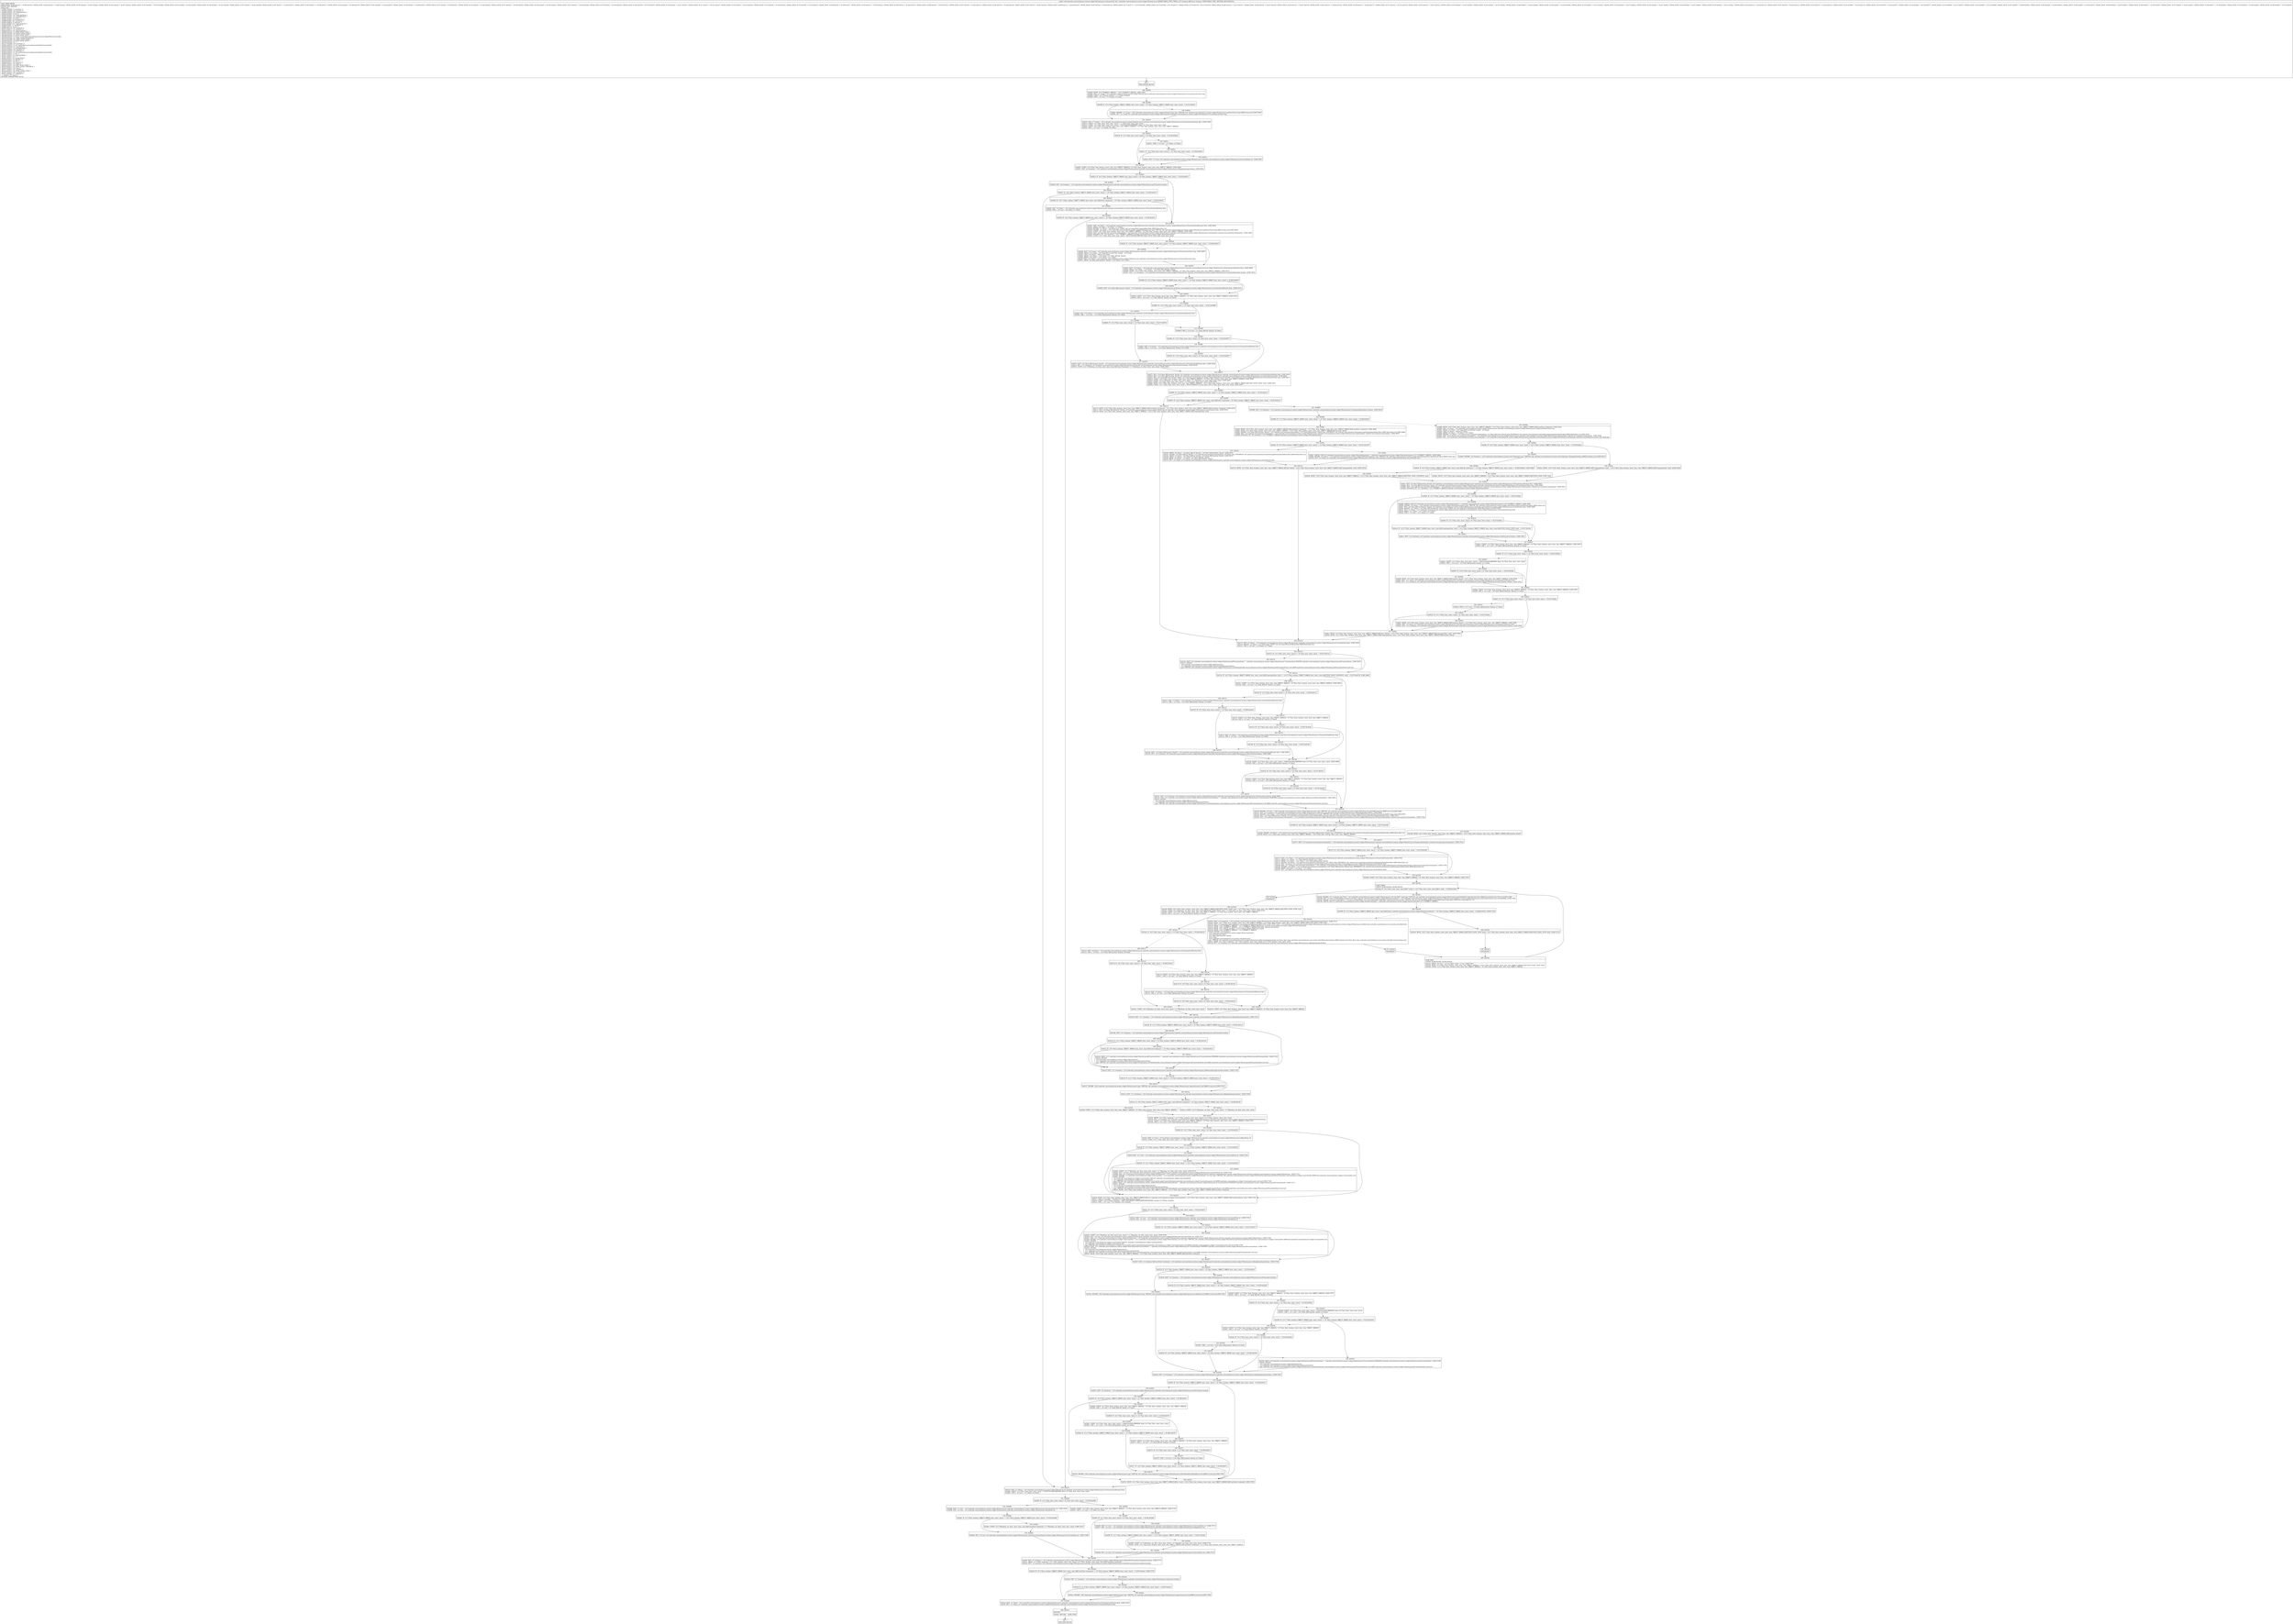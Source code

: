 digraph "CFG forandroidx.constraintlayout.motion.widget.MotionLayout.evaluate(Z)V" {
Node_186 [shape=record,label="{186\:\ ?|MTH_ENTER_BLOCK\l}"];
Node_188 [shape=record,label="{188\:\ 0x0000|0x0000: MOVE  (r0 I:??[OBJECT, ARRAY]) = (r26 I:??[OBJECT, ARRAY])  (LINE:3593)\l0x0002: IGET  (r1 I:long) = (r0 I:androidx.constraintlayout.motion.widget.MotionLayout) androidx.constraintlayout.motion.widget.MotionLayout.mTransitionLastTime long \l0x0004: CONST  (r3 I:??[long, double]) = (\-1 ??[long, double]) \l0x0006: CMP_L  (r5 I:int) = (r1 I:long), (r3 I:long) \l}"];
Node_189 [shape=record,label="{189\:\ 0x0008|0x0008: IF  (r5 I:??[int, boolean, OBJECT, ARRAY, byte, short, char]) != (0 ??[int, boolean, OBJECT, ARRAY, byte, short, char])  \-\> B:191:0x0010 \l}"];
Node_190 [shape=record,label="{190\:\ 0x000a|0x000a: INVOKE  (r1 I:long) = (r26 I:androidx.constraintlayout.motion.widget.MotionLayout) type: VIRTUAL call: androidx.constraintlayout.motion.widget.MotionLayout.getNanoTime():long A[MD:():long (m)] (LINE:3594)\l0x000e: IPUT  (r1 I:long), (r0 I:androidx.constraintlayout.motion.widget.MotionLayout) androidx.constraintlayout.motion.widget.MotionLayout.mTransitionLastTime long \l}"];
Node_191 [shape=record,label="{191\:\ 0x0010|0x0010: IGET  (r1 I:float) = (r0 I:androidx.constraintlayout.motion.widget.MotionLayout) androidx.constraintlayout.motion.widget.MotionLayout.mTransitionLastPosition float  (LINE:3596)\l0x0012: CONST  (r2 I:??[int, float, short, byte, char]) = (\-1 ??[int, float, short, byte, char]) \l0x0013: CONST  (r3 I:??[int, float, short, byte, char]) = (1065353216(0x3f800000, float:1.0) ??[int, float, short, byte, char]) \l0x0015: CONST  (r4 I:??[int, float, boolean, short, byte, char, OBJECT, ARRAY]) = (0 ??[int, float, boolean, short, byte, char, OBJECT, ARRAY]) \l0x0016: CMP_L  (r5 I:int) = (r1 I:float), (r4 I:float) \l}"];
Node_192 [shape=record,label="{192\:\ 0x0018|0x0018: IF  (r5 I:??[int, byte, short, char]) \<= (0 ??[int, byte, short, char])  \-\> B:196:0x0020 \l}"];
Node_193 [shape=record,label="{193\:\ 0x001a|0x001a: CMP_G  (r5 I:int) = (r1 I:float), (r3 I:float) \l}"];
Node_194 [shape=record,label="{194\:\ 0x001c|0x001c: IF  (r5 I:??[int, byte, short, char]) \>= (0 ??[int, byte, short, char])  \-\> B:196:0x0020 \l}"];
Node_195 [shape=record,label="{195\:\ 0x001e|0x001e: IPUT  (r2 I:int), (r0 I:androidx.constraintlayout.motion.widget.MotionLayout) androidx.constraintlayout.motion.widget.MotionLayout.mCurrentState int  (LINE:3597)\l}"];
Node_196 [shape=record,label="{196\:\ 0x0020|0x0020: CONST  (r5 I:??[int, float, boolean, short, byte, char, OBJECT, ARRAY]) = (0 ??[int, float, boolean, short, byte, char, OBJECT, ARRAY])  (LINE:3600)\l0x0021: IGET  (r6 I:boolean) = (r0 I:androidx.constraintlayout.motion.widget.MotionLayout) androidx.constraintlayout.motion.widget.MotionLayout.mKeepAnimating boolean  (LINE:3601)\l}"];
Node_197 [shape=record,label="{197\:\ 0x0023|0x0023: IF  (r6 I:??[int, boolean, OBJECT, ARRAY, byte, short, char]) != (0 ??[int, boolean, OBJECT, ARRAY, byte, short, char])  \-\> B:203:0x0031 \l}"];
Node_198 [shape=record,label="{198\:\ 0x0025|0x0025: IGET  (r6 I:boolean) = (r0 I:androidx.constraintlayout.motion.widget.MotionLayout) androidx.constraintlayout.motion.widget.MotionLayout.mInTransition boolean \l}"];
Node_199 [shape=record,label="{199\:\ 0x0027|0x0027: IF  (r6 I:??[int, boolean, OBJECT, ARRAY, byte, short, char]) == (0 ??[int, boolean, OBJECT, ARRAY, byte, short, char])  \-\> B:350:0x027e \l}"];
Node_200 [shape=record,label="{200\:\ 0x0029|0x0029: IF  (r27 I:??[int, boolean, OBJECT, ARRAY, byte, short, char] A[D('force' boolean)]) != (0 ??[int, boolean, OBJECT, ARRAY, byte, short, char])  \-\> B:203:0x0031 \l}"];
Node_201 [shape=record,label="{201\:\ 0x002b|0x002b: IGET  (r6 I:float) = (r0 I:androidx.constraintlayout.motion.widget.MotionLayout) androidx.constraintlayout.motion.widget.MotionLayout.mTransitionGoalPosition float \l0x002d: CMP_L  (r6 I:int) = (r6 I:float), (r1 I:float) \l}"];
Node_202 [shape=record,label="{202\:\ 0x002f|0x002f: IF  (r6 I:??[int, boolean, OBJECT, ARRAY, byte, short, char]) == (0 ??[int, boolean, OBJECT, ARRAY, byte, short, char])  \-\> B:350:0x027e \l}"];
Node_350 [shape=record,label="{350\:\ 0x027e|0x027e: IGET  (r1 I:float) = (r0 I:androidx.constraintlayout.motion.widget.MotionLayout) androidx.constraintlayout.motion.widget.MotionLayout.mTransitionLastPosition float \l0x0280: CONST  (r2 I:??[int, float, short, byte, char]) = (1065353216(0x3f800000, float:1.0) ??[int, float, short, byte, char]) \l0x0282: CMP_L  (r2 I:int) = (r1 I:float), (r2 I:float) \l}"];
Node_351 [shape=record,label="{351\:\ 0x0284|0x0284: IF  (r2 I:??[int, byte, short, char]) \< (0 ??[int, byte, short, char])  \-\> B:356:0x0290 \l}"];
Node_352 [shape=record,label="{352\:\ 0x0286|0x0286: IGET  (r1 I:int) = (r0 I:androidx.constraintlayout.motion.widget.MotionLayout) androidx.constraintlayout.motion.widget.MotionLayout.mCurrentState int  (LINE:3766)\l0x0288: IGET  (r2 I:int) = (r0 I:androidx.constraintlayout.motion.widget.MotionLayout) androidx.constraintlayout.motion.widget.MotionLayout.mEndState int \l}"];
Node_353 [shape=record,label="{353\:\ 0x028a|0x028a: IF  (r1 I:??[int, boolean, OBJECT, ARRAY, byte, short, char]) == (r2 I:??[int, boolean, OBJECT, ARRAY, byte, short, char])  \-\> B:355:0x028d \l}"];
Node_354 [shape=record,label="{354\:\ 0x028c|0x028c: CONST  (r5 I:??[boolean, int, float, short, byte, char] A[D('newState' boolean)]) = (1 ??[boolean, int, float, short, byte, char])  (LINE:3767)\l}"];
Node_355 [shape=record,label="{355\:\ 0x028d|0x028d: IPUT  (r2 I:int), (r0 I:androidx.constraintlayout.motion.widget.MotionLayout) androidx.constraintlayout.motion.widget.MotionLayout.mCurrentState int  (LINE:3769)\l}"];
Node_362 [shape=record,label="{362\:\ 0x029f|0x029f: IGET  (r1 I:boolean) = (r0 I:androidx.constraintlayout.motion.widget.MotionLayout) androidx.constraintlayout.motion.widget.MotionLayout.mNeedsFireTransitionCompleted boolean  (LINE:3777)\l0x02a1: ARITH  (r1 I:??[int, boolean]) = (r1 I:??[int, boolean, short, byte, char]) \| (r5 I:??[int, boolean, short, byte, char] A[D('newState' boolean)]) \l0x02a2: IPUT  (r1 I:boolean), (r0 I:androidx.constraintlayout.motion.widget.MotionLayout) androidx.constraintlayout.motion.widget.MotionLayout.mNeedsFireTransitionCompleted boolean \l}"];
Node_363 [shape=record,label="{363\:\ 0x02a4|0x02a4: IF  (r5 I:??[int, boolean, OBJECT, ARRAY, byte, short, char] A[D('newState' boolean)]) == (0 ??[int, boolean, OBJECT, ARRAY, byte, short, char])  \-\> B:367:0x02ad  (LINE:3779)\l}"];
Node_364 [shape=record,label="{364\:\ 0x02a6|0x02a6: IGET  (r1 I:boolean) = (r0 I:androidx.constraintlayout.motion.widget.MotionLayout) androidx.constraintlayout.motion.widget.MotionLayout.mInLayout boolean \l}"];
Node_365 [shape=record,label="{365\:\ 0x02a8|0x02a8: IF  (r1 I:??[int, boolean, OBJECT, ARRAY, byte, short, char]) != (0 ??[int, boolean, OBJECT, ARRAY, byte, short, char])  \-\> B:367:0x02ad \l}"];
Node_366 [shape=record,label="{366\:\ 0x02aa|0x02aa: INVOKE  (r26 I:androidx.constraintlayout.motion.widget.MotionLayout) type: VIRTUAL call: androidx.constraintlayout.motion.widget.MotionLayout.requestLayout():void A[MD:():void (m)] (LINE:3780)\l}"];
Node_367 [shape=record,label="{367\:\ 0x02ad|0x02ad: IGET  (r1 I:float) = (r0 I:androidx.constraintlayout.motion.widget.MotionLayout) androidx.constraintlayout.motion.widget.MotionLayout.mTransitionLastPosition float  (LINE:3783)\l0x02af: IPUT  (r1 I:float), (r0 I:androidx.constraintlayout.motion.widget.MotionLayout) androidx.constraintlayout.motion.widget.MotionLayout.mTransitionPosition float \l}"];
Node_368 [shape=record,label="{368\:\ 0x02b1|RETURN\l|0x02b1: RETURN    (LINE:3784)\l}"];
Node_187 [shape=record,label="{187\:\ ?|MTH_EXIT_BLOCK\l}"];
Node_356 [shape=record,label="{356\:\ 0x0290|0x0290: CONST  (r2 I:??[int, float, boolean, short, byte, char, OBJECT, ARRAY]) = (0 ??[int, float, boolean, short, byte, char, OBJECT, ARRAY])  (LINE:3770)\l0x0291: CMP_G  (r1 I:int) = (r1 I:float), (r2 I:float) \l}"];
Node_357 [shape=record,label="{357\:\ 0x0293|0x0293: IF  (r1 I:??[int, byte, short, char]) \> (0 ??[int, byte, short, char])  \-\> B:362:0x029f \l}"];
Node_358 [shape=record,label="{358\:\ 0x0295|0x0295: IGET  (r1 I:int) = (r0 I:androidx.constraintlayout.motion.widget.MotionLayout) androidx.constraintlayout.motion.widget.MotionLayout.mCurrentState int  (LINE:3771)\l0x0297: IGET  (r2 I:int) = (r0 I:androidx.constraintlayout.motion.widget.MotionLayout) androidx.constraintlayout.motion.widget.MotionLayout.mBeginState int \l}"];
Node_359 [shape=record,label="{359\:\ 0x0299|0x0299: IF  (r1 I:??[int, boolean, OBJECT, ARRAY, byte, short, char]) == (r2 I:??[int, boolean, OBJECT, ARRAY, byte, short, char])  \-\> B:361:0x029d \l}"];
Node_360 [shape=record,label="{360\:\ 0x029b|0x029b: CONST  (r1 I:??[boolean, int, float, short, byte, char]) = (1 ??[boolean, int, float, short, byte, char])  (LINE:3772)\l0x029c: MOVE  (r5 I:??[int, float, boolean, short, byte, char, OBJECT, ARRAY] A[D('newState' boolean)]) = (r1 I:??[int, float, boolean, short, byte, char, OBJECT, ARRAY]) \l}"];
Node_361 [shape=record,label="{361\:\ 0x029d|0x029d: IPUT  (r2 I:int), (r0 I:androidx.constraintlayout.motion.widget.MotionLayout) androidx.constraintlayout.motion.widget.MotionLayout.mCurrentState int  (LINE:3774)\l}"];
Node_203 [shape=record,label="{203\:\ 0x0031|0x0031: IGET  (r6 I:float) = (r0 I:androidx.constraintlayout.motion.widget.MotionLayout) androidx.constraintlayout.motion.widget.MotionLayout.mTransitionGoalPosition float  (LINE:3602)\l0x0033: ARITH  (r6 I:float) = (r6 I:float) \- (r1 I:float) \l0x0034: INVOKE  (r1 I:float) = (r6 I:float) type: STATIC call: java.lang.Math.signum(float):float A[MD:(float):float (c)]\l0x0038: INVOKE  (r6 I:long) = (r26 I:androidx.constraintlayout.motion.widget.MotionLayout) type: VIRTUAL call: androidx.constraintlayout.motion.widget.MotionLayout.getNanoTime():long A[MD:():long (m)] (LINE:3603)\l0x003c: CONST  (r8 I:??[int, float, boolean, short, byte, char, OBJECT, ARRAY]) = (0 ??[int, float, boolean, short, byte, char, OBJECT, ARRAY])  (LINE:3605)\l0x003d: IGET  (r9 I:android.view.animation.Interpolator) = (r0 I:androidx.constraintlayout.motion.widget.MotionLayout) androidx.constraintlayout.motion.widget.MotionLayout.mInterpolator android.view.animation.Interpolator  (LINE:3606)\l0x003f: INSTANCE_OF  (r10 I:boolean) = (r9 I:??[OBJECT, ARRAY]) androidx.constraintlayout.motion.widget.MotionInterpolator \l0x0041: CONST  (r11 I:??[int, float, short, byte, char]) = (814313567(0x3089705f, float:1.0E\-9) ??[int, float, short, byte, char]) \l}"];
Node_204 [shape=record,label="{204\:\ 0x0044|0x0044: IF  (r10 I:??[int, boolean, OBJECT, ARRAY, byte, short, char]) != (0 ??[int, boolean, OBJECT, ARRAY, byte, short, char])  \-\> B:206:0x0053 \l}"];
Node_205 [shape=record,label="{205\:\ 0x0046|0x0046: IGET  (r12 I:long) = (r0 I:androidx.constraintlayout.motion.widget.MotionLayout) androidx.constraintlayout.motion.widget.MotionLayout.mTransitionLastTime long  (LINE:3607)\l0x0048: ARITH  (r12 I:long) = (r6 I:long A[D('currentTime' long)]) \- (r12 I:long) \l0x004a: CAST (r10 I:float) = (float) (r12 I:long) \l0x004b: ARITH  (r10 I:float) = (r10 I:float) * (r1 I:float A[D('dir' float)]) \l0x004d: ARITH  (r10 I:float) = (r10 I:float) * (r11 I:float) \l0x004f: IGET  (r12 I:float) = (r0 I:androidx.constraintlayout.motion.widget.MotionLayout) androidx.constraintlayout.motion.widget.MotionLayout.mTransitionDuration float \l0x0051: ARITH  (r8 I:float A[D('deltaPos' float)]) = (r10 I:float) \/ (r12 I:float) \l}"];
Node_206 [shape=record,label="{206\:\ 0x0053|0x0053: IGET  (r10 I:float) = (r0 I:androidx.constraintlayout.motion.widget.MotionLayout) androidx.constraintlayout.motion.widget.MotionLayout.mTransitionLastPosition float  (LINE:3609)\l0x0055: ARITH  (r10 I:float) = (r10 I:float) + (r8 I:float A[D('deltaPos' float)]) \l0x0056: CONST  (r12 I:??[int, float, boolean, short, byte, char, OBJECT, ARRAY]) = (0 ??[int, float, boolean, short, byte, char, OBJECT, ARRAY])  (LINE:3611)\l0x0057: IGET  (r13 I:boolean) = (r0 I:androidx.constraintlayout.motion.widget.MotionLayout) androidx.constraintlayout.motion.widget.MotionLayout.mTransitionInstantly boolean  (LINE:3612)\l}"];
Node_207 [shape=record,label="{207\:\ 0x0059|0x0059: IF  (r13 I:??[int, boolean, OBJECT, ARRAY, byte, short, char]) == (0 ??[int, boolean, OBJECT, ARRAY, byte, short, char])  \-\> B:209:0x005d \l}"];
Node_208 [shape=record,label="{208\:\ 0x005b|0x005b: IGET  (r10 I:float A[D('position' float)]) = (r0 I:androidx.constraintlayout.motion.widget.MotionLayout) androidx.constraintlayout.motion.widget.MotionLayout.mTransitionGoalPosition float  (LINE:3613)\l}"];
Node_209 [shape=record,label="{209\:\ 0x005d|0x005d: CONST  (r13 I:??[int, float, boolean, short, byte, char, OBJECT, ARRAY]) = (0 ??[int, float, boolean, short, byte, char, OBJECT, ARRAY])  (LINE:3616)\l0x005e: CMP_L  (r14 I:int) = (r1 I:float A[D('dir' float)]), (r4 I:float) \l}"];
Node_210 [shape=record,label="{210\:\ 0x0060|0x0060: IF  (r14 I:??[int, byte, short, char]) \<= (0 ??[int, byte, short, char])  \-\> B:213:0x0068 \l}"];
Node_211 [shape=record,label="{211\:\ 0x0062|0x0062: IGET  (r14 I:float) = (r0 I:androidx.constraintlayout.motion.widget.MotionLayout) androidx.constraintlayout.motion.widget.MotionLayout.mTransitionGoalPosition float \l0x0064: CMP_L  (r14 I:int) = (r10 I:float A[D('position' float)]), (r14 I:float) \l}"];
Node_212 [shape=record,label="{212\:\ 0x0066|0x0066: IF  (r14 I:??[int, byte, short, char]) \>= (0 ??[int, byte, short, char])  \-\> B:217:0x0072 \l}"];
Node_217 [shape=record,label="{217\:\ 0x0072|0x0072: IGET  (r10 I:float A[D('position' float)]) = (r0 I:androidx.constraintlayout.motion.widget.MotionLayout) androidx.constraintlayout.motion.widget.MotionLayout.mTransitionGoalPosition float  (LINE:3618)\l0x0074: IPUT  (r13 I:boolean), (r0 I:androidx.constraintlayout.motion.widget.MotionLayout) androidx.constraintlayout.motion.widget.MotionLayout.mInTransition boolean  (LINE:3619)\l0x0076: CONST  (r12 I:??[boolean, int, float, short, byte, char] A[D('done' boolean)]) = (1 ??[boolean, int, float, short, byte, char])  (LINE:3620)\l}"];
Node_218 [shape=record,label="{218\:\ 0x0077|0x0077: IPUT  (r10 I:float A[D('position' float)]), (r0 I:androidx.constraintlayout.motion.widget.MotionLayout) androidx.constraintlayout.motion.widget.MotionLayout.mTransitionLastPosition float  (LINE:3625)\l0x0079: IPUT  (r10 I:float A[D('position' float)]), (r0 I:androidx.constraintlayout.motion.widget.MotionLayout) androidx.constraintlayout.motion.widget.MotionLayout.mTransitionPosition float  (LINE:3626)\l0x007b: IPUT  (r6 I:long A[D('currentTime' long)]), (r0 I:androidx.constraintlayout.motion.widget.MotionLayout) androidx.constraintlayout.motion.widget.MotionLayout.mTransitionLastTime long  (LINE:3627)\l0x007d: CONST  (r14 I:??[int, float, boolean, short, byte, char, OBJECT, ARRAY]) = (0 ??[int, float, boolean, short, byte, char, OBJECT, ARRAY])  (LINE:3628)\l0x007e: CONST  (r15 I:??[boolean, int, float, short, byte, char]) = (1 ??[boolean, int, float, short, byte, char])  (LINE:3629)\l0x007f: CONST  (r2 I:??[int, float, short, byte, char]) = (2 ??[int, float, short, byte, char])  (LINE:3630)\l0x0080: MOVE  (r16 I:??[int, float, boolean, short, byte, char, OBJECT, ARRAY]) = (r14 I:??[int, float, boolean, short, byte, char, OBJECT, ARRAY] A[D('NOT_STOP_LOGIC' int)])  (LINE:3631)\l0x0082: CONST  (r17 I:??[int, float, short, byte, char]) = (925353388(0x3727c5ac, float:1.0E\-5) ??[int, float, short, byte, char])  (LINE:3632)\l}"];
Node_219 [shape=record,label="{219\:\ 0x0085|0x0085: IF  (r9 I:??[int, boolean, OBJECT, ARRAY, byte, short, char]) == (0 ??[int, boolean, OBJECT, ARRAY, byte, short, char])  \-\> B:253:0x0115 \l}"];
Node_220 [shape=record,label="{220\:\ 0x0087|0x0087: IF  (r12 I:??[int, boolean, OBJECT, ARRAY, byte, short, char] A[D('done' boolean)]) != (0 ??[int, boolean, OBJECT, ARRAY, byte, short, char])  \-\> B:253:0x0115 \l}"];
Node_221 [shape=record,label="{221\:\ 0x0089|0x0089: IGET  (r3 I:boolean) = (r0 I:androidx.constraintlayout.motion.widget.MotionLayout) androidx.constraintlayout.motion.widget.MotionLayout.mTemporalInterpolator boolean  (LINE:3633)\l}"];
Node_222 [shape=record,label="{222\:\ 0x008b|0x008b: IF  (r3 I:??[int, boolean, OBJECT, ARRAY, byte, short, char]) == (0 ??[int, boolean, OBJECT, ARRAY, byte, short, char])  \-\> B:248:0x00ef \l}"];
Node_223 [shape=record,label="{223\:\ 0x008d|0x008d: MOVE  (r18 I:??[int, float, boolean, short, byte, char, OBJECT, ARRAY]) = (r5 I:??[int, float, boolean, short, byte, char, OBJECT, ARRAY] A[D('newState' boolean)])  (LINE:3634)\l0x008f: IGET  (r4 I:long) = (r0 I:androidx.constraintlayout.motion.widget.MotionLayout) androidx.constraintlayout.motion.widget.MotionLayout.mAnimationStartTime long \l0x0091: ARITH  (r4 I:long) = (r6 I:long A[D('currentTime' long)]) \- (r4 I:long) \l0x0093: CAST (r4 I:float) = (float) (r4 I:long) \l0x0094: ARITH  (r4 I:float) = (r4 I:float) * (r11 I:float) \l0x0096: INVOKE  (r5 I:float) = (r9 I:android.view.animation.Interpolator), (r4 I:float A[D('time' float)]) type: INTERFACE call: android.view.animation.Interpolator.getInterpolation(float):float A[MD:(float):float (c)] (LINE:3635)\l0x009a: IGET  (r9 I:android.view.animation.Interpolator) = (r0 I:androidx.constraintlayout.motion.widget.MotionLayout) androidx.constraintlayout.motion.widget.MotionLayout.mInterpolator android.view.animation.Interpolator  (LINE:3636)\l0x009c: IGET  (r10 I:androidx.constraintlayout.motion.utils.StopLogic) = (r0 I:androidx.constraintlayout.motion.widget.MotionLayout) androidx.constraintlayout.motion.widget.MotionLayout.mStopLogic androidx.constraintlayout.motion.utils.StopLogic \l}"];
Node_224 [shape=record,label="{224\:\ 0x009e|0x009e: IF  (r9 I:??[int, boolean, OBJECT, ARRAY, byte, short, char]) != (r10 I:??[int, boolean, OBJECT, ARRAY, byte, short, char])  \-\> B:230:0x00aa \l}"];
Node_225 [shape=record,label="{225\:\ 0x00a0|0x00a0: INVOKE  (r9 I:boolean) = (r10 I:androidx.constraintlayout.motion.utils.StopLogic) type: VIRTUAL call: androidx.constraintlayout.motion.utils.StopLogic.isStopped():boolean A[MD:():boolean (m)] (LINE:3637)\l}"];
Node_226 [shape=record,label="{226\:\ 0x00a4|0x00a4: IF  (r9 I:??[int, boolean, OBJECT, ARRAY, byte, short, char] A[D('dp' boolean)]) == (0 ??[int, boolean, OBJECT, ARRAY, byte, short, char])  \-\> B:228:0x00a8  (LINE:3638)\l}"];
Node_227 [shape=record,label="{227\:\ 0x00a6|0x00a6: MOVE  (r10 I:??[int, float, boolean, short, byte, char, OBJECT, ARRAY]) = (r2 I:??[int, float, boolean, short, byte, char, OBJECT, ARRAY] A[D('STOP_LOGIC_STOP' int)]) \l}"];
Node_231 [shape=record,label="{231\:\ 0x00ac|0x00ac: IPUT  (r5 I:float A[D('position' float)]), (r0 I:androidx.constraintlayout.motion.widget.MotionLayout) androidx.constraintlayout.motion.widget.MotionLayout.mTransitionLastPosition float  (LINE:3644)\l0x00ae: IPUT  (r6 I:long A[D('currentTime' long)]), (r0 I:androidx.constraintlayout.motion.widget.MotionLayout) androidx.constraintlayout.motion.widget.MotionLayout.mTransitionLastTime long  (LINE:3646)\l0x00b0: IGET  (r9 I:android.view.animation.Interpolator) = (r0 I:androidx.constraintlayout.motion.widget.MotionLayout) androidx.constraintlayout.motion.widget.MotionLayout.mInterpolator android.view.animation.Interpolator  (LINE:3647)\l0x00b2: INSTANCE_OF  (r11 I:boolean) = (r9 I:??[OBJECT, ARRAY]) androidx.constraintlayout.motion.widget.MotionInterpolator \l}"];
Node_232 [shape=record,label="{232\:\ 0x00b4|0x00b4: IF  (r11 I:??[int, boolean, OBJECT, ARRAY, byte, short, char]) == (0 ??[int, boolean, OBJECT, ARRAY, byte, short, char])  \-\> B:247:0x00ec \l}"];
Node_233 [shape=record,label="{233\:\ 0x00b6|0x00b6: CHECK_CAST (r9 I:androidx.constraintlayout.motion.widget.MotionInterpolator) = (androidx.constraintlayout.motion.widget.MotionInterpolator) (r9 I:??[OBJECT, ARRAY])  (LINE:3648)\l0x00b8: INVOKE  (r9 I:float) = (r9 I:androidx.constraintlayout.motion.widget.MotionInterpolator) type: VIRTUAL call: androidx.constraintlayout.motion.widget.MotionInterpolator.getVelocity():float A[MD:():float (m)]\l0x00bc: IPUT  (r9 I:float A[D('lastVelocity' float)]), (r0 I:androidx.constraintlayout.motion.widget.MotionLayout) androidx.constraintlayout.motion.widget.MotionLayout.mLastVelocity float  (LINE:3649)\l0x00be: INVOKE  (r11 I:float) = (r9 I:float A[D('lastVelocity' float)]) type: STATIC call: java.lang.Math.abs(float):float A[MD:(float):float (c)] (LINE:3650)\l0x00c2: IGET  (r3 I:float) = (r0 I:androidx.constraintlayout.motion.widget.MotionLayout) androidx.constraintlayout.motion.widget.MotionLayout.mTransitionDuration float \l0x00c4: ARITH  (r11 I:float) = (r11 I:float) * (r3 I:float) \l0x00c6: CMP_G  (r3 I:int) = (r11 I:float), (r17 I:float) \l}"];
Node_234 [shape=record,label="{234\:\ 0x00c8|0x00c8: IF  (r3 I:??[int, byte, short, char]) \> (0 ??[int, byte, short, char])  \-\> B:237:0x00ce \l}"];
Node_235 [shape=record,label="{235\:\ 0x00ca|0x00ca: IF  (r10 I:??[int, boolean, OBJECT, ARRAY, byte, short, char] A[D('stopLogicDone' int)]) != (r2 I:??[int, boolean, OBJECT, ARRAY, byte, short, char] A[D('STOP_LOGIC_STOP' int)])  \-\> B:237:0x00ce \l}"];
Node_236 [shape=record,label="{236\:\ 0x00cc|0x00cc: IPUT  (r13 I:boolean), (r0 I:androidx.constraintlayout.motion.widget.MotionLayout) androidx.constraintlayout.motion.widget.MotionLayout.mInTransition boolean  (LINE:3651)\l}"];
Node_237 [shape=record,label="{237\:\ 0x00ce|0x00ce: CONST  (r3 I:??[int, float, boolean, short, byte, char, OBJECT, ARRAY]) = (0 ??[int, float, boolean, short, byte, char, OBJECT, ARRAY])  (LINE:3653)\l0x00cf: CMP_L  (r11 I:int) = (r9 I:float A[D('lastVelocity' float)]), (r3 I:float) \l}"];
Node_238 [shape=record,label="{238\:\ 0x00d1|0x00d1: IF  (r11 I:??[int, byte, short, char]) \<= (0 ??[int, byte, short, char])  \-\> B:242:0x00de \l}"];
Node_239 [shape=record,label="{239\:\ 0x00d3|0x00d3: CONST  (r11 I:??[int, float, short, byte, char]) = (1065353216(0x3f800000, float:1.0) ??[int, float, short, byte, char]) \l0x00d5: CMP_L  (r16 I:int) = (r5 I:float A[D('position' float)]), (r11 I:float) \l}"];
Node_240 [shape=record,label="{240\:\ 0x00d7|0x00d7: IF  (r16 I:??[int, byte, short, char]) \< (0 ??[int, byte, short, char])  \-\> B:242:0x00de \l}"];
Node_241 [shape=record,label="{241\:\ 0x00d9|0x00d9: MOVE  (r5 I:??[int, float, boolean, short, byte, char, OBJECT, ARRAY] A[D('position' float)]) = (r11 I:??[int, float, boolean, short, byte, char, OBJECT, ARRAY])  (LINE:3654)\l0x00da: IPUT  (r11 I:float), (r0 I:androidx.constraintlayout.motion.widget.MotionLayout) androidx.constraintlayout.motion.widget.MotionLayout.mTransitionLastPosition float \l0x00dc: IPUT  (r13 I:boolean), (r0 I:androidx.constraintlayout.motion.widget.MotionLayout) androidx.constraintlayout.motion.widget.MotionLayout.mInTransition boolean  (LINE:3655)\l}"];
Node_242 [shape=record,label="{242\:\ 0x00de|0x00de: CONST  (r3 I:??[int, float, boolean, short, byte, char, OBJECT, ARRAY]) = (0 ??[int, float, boolean, short, byte, char, OBJECT, ARRAY])  (LINE:3657)\l0x00df: CMP_G  (r11 I:int) = (r9 I:float A[D('lastVelocity' float)]), (r3 I:float) \l}"];
Node_243 [shape=record,label="{243\:\ 0x00e1|0x00e1: IF  (r11 I:??[int, byte, short, char]) \>= (0 ??[int, byte, short, char])  \-\> B:247:0x00ec \l}"];
Node_244 [shape=record,label="{244\:\ 0x00e3|0x00e3: CMP_G  (r11 I:int) = (r5 I:float A[D('position' float)]), (r3 I:float) \l}"];
Node_245 [shape=record,label="{245\:\ 0x00e5|0x00e5: IF  (r11 I:??[int, byte, short, char]) \> (0 ??[int, byte, short, char])  \-\> B:247:0x00ec \l}"];
Node_246 [shape=record,label="{246\:\ 0x00e7|0x00e7: MOVE  (r5 I:??[int, float, boolean, short, byte, char, OBJECT, ARRAY] A[D('position' float)]) = (r3 I:??[int, float, boolean, short, byte, char, OBJECT, ARRAY])  (LINE:3658)\l0x00e8: IPUT  (r3 I:float), (r0 I:androidx.constraintlayout.motion.widget.MotionLayout) androidx.constraintlayout.motion.widget.MotionLayout.mTransitionLastPosition float \l0x00ea: IPUT  (r13 I:boolean), (r0 I:androidx.constraintlayout.motion.widget.MotionLayout) androidx.constraintlayout.motion.widget.MotionLayout.mInTransition boolean  (LINE:3659)\l}"];
Node_247 [shape=record,label="{247\:\ 0x00ec|0x00ec: MOVE  (r4 I:??[int, float, boolean, short, byte, char, OBJECT, ARRAY] A[D('time' float)]) = (r10 I:??[int, float, boolean, short, byte, char, OBJECT, ARRAY] A[D('stopLogicDone' int)])  (LINE:3663)\l0x00ed: MOVE  (r10 I:??[int, float, boolean, short, byte, char, OBJECT, ARRAY] A[D('stopLogicDone' int)]) = (r5 I:??[int, float, boolean, short, byte, char, OBJECT, ARRAY] A[D('position' float)]) \l}"];
Node_254 [shape=record,label="{254\:\ 0x011b|0x011b: IGET  (r5 I:float) = (r0 I:androidx.constraintlayout.motion.widget.MotionLayout) androidx.constraintlayout.motion.widget.MotionLayout.mLastVelocity float  (LINE:3678)\l0x011d: INVOKE  (r5 I:float) = (r5 I:float) type: STATIC call: java.lang.Math.abs(float):float A[MD:(float):float (c)]\l0x0121: CMP_L  (r5 I:int) = (r5 I:float), (r17 I:float) \l}"];
Node_255 [shape=record,label="{255\:\ 0x0123|0x0123: IF  (r5 I:??[int, byte, short, char]) \<= (0 ??[int, byte, short, char])  \-\> B:257:0x012a \l}"];
Node_256 [shape=record,label="{256\:\ 0x0125|0x0125: SGET  (r5 I:androidx.constraintlayout.motion.widget.MotionLayout$TransitionState) =  androidx.constraintlayout.motion.widget.MotionLayout.TransitionState.MOVING androidx.constraintlayout.motion.widget.MotionLayout$TransitionState  (LINE:3679)\l0x0127: INVOKE  \l  (r0 I:androidx.constraintlayout.motion.widget.MotionLayout)\l  (r5 I:androidx.constraintlayout.motion.widget.MotionLayout$TransitionState)\l type: VIRTUAL call: androidx.constraintlayout.motion.widget.MotionLayout.setState(androidx.constraintlayout.motion.widget.MotionLayout$TransitionState):void A[MD:(androidx.constraintlayout.motion.widget.MotionLayout$TransitionState):void (m)]\l}"];
Node_257 [shape=record,label="{257\:\ 0x012a|0x012a: IF  (r4 I:??[int, boolean, OBJECT, ARRAY, byte, short, char] A[D('stopLogicDone' int)]) == (r15 I:??[int, boolean, OBJECT, ARRAY, byte, short, char] A[D('STOP_LOGIC_CONTINUE' int)])  \-\> B:272:0x0158  (LINE:3682)\l}"];
Node_258 [shape=record,label="{258\:\ 0x012c|0x012c: CONST  (r3 I:??[int, float, boolean, short, byte, char, OBJECT, ARRAY]) = (0 ??[int, float, boolean, short, byte, char, OBJECT, ARRAY])  (LINE:3683)\l0x012d: CMP_L  (r5 I:int) = (r1 I:float A[D('dir' float)]), (r3 I:float) \l}"];
Node_259 [shape=record,label="{259\:\ 0x012f|0x012f: IF  (r5 I:??[int, byte, short, char]) \<= (0 ??[int, byte, short, char])  \-\> B:262:0x0137 \l}"];
Node_260 [shape=record,label="{260\:\ 0x0131|0x0131: IGET  (r5 I:float) = (r0 I:androidx.constraintlayout.motion.widget.MotionLayout) androidx.constraintlayout.motion.widget.MotionLayout.mTransitionGoalPosition float \l0x0133: CMP_L  (r5 I:int) = (r10 I:float A[D('position' float)]), (r5 I:float) \l}"];
Node_261 [shape=record,label="{261\:\ 0x0135|0x0135: IF  (r5 I:??[int, byte, short, char]) \>= (0 ??[int, byte, short, char])  \-\> B:266:0x0142 \l}"];
Node_266 [shape=record,label="{266\:\ 0x0142|0x0142: IGET  (r10 I:float A[D('position' float)]) = (r0 I:androidx.constraintlayout.motion.widget.MotionLayout) androidx.constraintlayout.motion.widget.MotionLayout.mTransitionGoalPosition float  (LINE:3685)\l0x0144: IPUT  (r13 I:boolean), (r0 I:androidx.constraintlayout.motion.widget.MotionLayout) androidx.constraintlayout.motion.widget.MotionLayout.mInTransition boolean  (LINE:3686)\l}"];
Node_267 [shape=record,label="{267\:\ 0x0146|0x0146: CONST  (r5 I:??[int, float, short, byte, char]) = (1065353216(0x3f800000, float:1.0) ??[int, float, short, byte, char])  (LINE:3689)\l0x0148: CMP_L  (r9 I:int) = (r10 I:float A[D('position' float)]), (r5 I:float) \l}"];
Node_268 [shape=record,label="{268\:\ 0x014a|0x014a: IF  (r9 I:??[int, byte, short, char]) \>= (0 ??[int, byte, short, char])  \-\> B:271:0x0151 \l}"];
Node_269 [shape=record,label="{269\:\ 0x014c|0x014c: CONST  (r3 I:??[int, float, boolean, short, byte, char, OBJECT, ARRAY]) = (0 ??[int, float, boolean, short, byte, char, OBJECT, ARRAY]) \l0x014d: CMP_G  (r5 I:int) = (r10 I:float A[D('position' float)]), (r3 I:float) \l}"];
Node_270 [shape=record,label="{270\:\ 0x014f|0x014f: IF  (r5 I:??[int, byte, short, char]) \> (0 ??[int, byte, short, char])  \-\> B:272:0x0158 \l}"];
Node_271 [shape=record,label="{271\:\ 0x0151|0x0151: IPUT  (r13 I:boolean), (r0 I:androidx.constraintlayout.motion.widget.MotionLayout) androidx.constraintlayout.motion.widget.MotionLayout.mInTransition boolean  (LINE:3690)\l0x0153: SGET  (r5 I:androidx.constraintlayout.motion.widget.MotionLayout$TransitionState) =  androidx.constraintlayout.motion.widget.MotionLayout.TransitionState.FINISHED androidx.constraintlayout.motion.widget.MotionLayout$TransitionState  (LINE:3691)\l0x0155: INVOKE  \l  (r0 I:androidx.constraintlayout.motion.widget.MotionLayout)\l  (r5 I:androidx.constraintlayout.motion.widget.MotionLayout$TransitionState)\l type: VIRTUAL call: androidx.constraintlayout.motion.widget.MotionLayout.setState(androidx.constraintlayout.motion.widget.MotionLayout$TransitionState):void A[MD:(androidx.constraintlayout.motion.widget.MotionLayout$TransitionState):void (m)]\l}"];
Node_262 [shape=record,label="{262\:\ 0x0137|0x0137: CONST  (r3 I:??[int, float, boolean, short, byte, char, OBJECT, ARRAY]) = (0 ??[int, float, boolean, short, byte, char, OBJECT, ARRAY]) \l0x0138: CMP_G  (r5 I:int) = (r1 I:float A[D('dir' float)]), (r3 I:float) \l}"];
Node_263 [shape=record,label="{263\:\ 0x013a|0x013a: IF  (r5 I:??[int, byte, short, char]) \> (0 ??[int, byte, short, char])  \-\> B:267:0x0146 \l}"];
Node_264 [shape=record,label="{264\:\ 0x013c|0x013c: IGET  (r5 I:float) = (r0 I:androidx.constraintlayout.motion.widget.MotionLayout) androidx.constraintlayout.motion.widget.MotionLayout.mTransitionGoalPosition float \l0x013e: CMP_G  (r5 I:int) = (r10 I:float A[D('position' float)]), (r5 I:float) \l}"];
Node_265 [shape=record,label="{265\:\ 0x0140|0x0140: IF  (r5 I:??[int, byte, short, char]) \> (0 ??[int, byte, short, char])  \-\> B:267:0x0146 \l}"];
Node_272 [shape=record,label="{272\:\ 0x0158|0x0158: INVOKE  (r5 I:int) = (r26 I:androidx.constraintlayout.motion.widget.MotionLayout) type: VIRTUAL call: androidx.constraintlayout.motion.widget.MotionLayout.getChildCount():int A[MD:():int (s)] (LINE:3695)\l0x015c: IPUT  (r13 I:boolean), (r0 I:androidx.constraintlayout.motion.widget.MotionLayout) androidx.constraintlayout.motion.widget.MotionLayout.mKeepAnimating boolean  (LINE:3696)\l0x015e: INVOKE  (r16 I:long) = (r26 I:androidx.constraintlayout.motion.widget.MotionLayout) type: VIRTUAL call: androidx.constraintlayout.motion.widget.MotionLayout.getNanoTime():long A[MD:():long (m)] (LINE:3697)\l0x0162: IPUT  (r10 I:float A[D('position' float)]), (r0 I:androidx.constraintlayout.motion.widget.MotionLayout) androidx.constraintlayout.motion.widget.MotionLayout.mPostInterpolationPosition float  (LINE:3701)\l0x0164: IGET  (r9 I:android.view.animation.Interpolator) = (r0 I:androidx.constraintlayout.motion.widget.MotionLayout) androidx.constraintlayout.motion.widget.MotionLayout.mProgressInterpolator android.view.animation.Interpolator  (LINE:3702)\l}"];
Node_273 [shape=record,label="{273\:\ 0x0166|0x0166: IF  (r9 I:??[int, boolean, OBJECT, ARRAY, byte, short, char]) != (0 ??[int, boolean, OBJECT, ARRAY, byte, short, char])  \-\> B:275:0x016b \l}"];
Node_274 [shape=record,label="{274\:\ 0x0168|0x0168: MOVE  (r21 I:??[int, float, boolean, short, byte, char, OBJECT, ARRAY]) = (r10 I:??[int, float, boolean, short, byte, char, OBJECT, ARRAY] A[D('position' float)]) \l}"];
Node_276 [shape=record,label="{276\:\ 0x0171|0x0171: IGET  (r9 I:android.view.animation.Interpolator) = (r0 I:androidx.constraintlayout.motion.widget.MotionLayout) androidx.constraintlayout.motion.widget.MotionLayout.mProgressInterpolator android.view.animation.Interpolator  (LINE:3703)\l}"];
Node_277 [shape=record,label="{277\:\ 0x0173|0x0173: IF  (r9 I:??[int, boolean, OBJECT, ARRAY, byte, short, char]) == (0 ??[int, boolean, OBJECT, ARRAY, byte, short, char])  \-\> B:279:0x0189 \l}"];
Node_278 [shape=record,label="{278\:\ 0x0175|0x0175: IGET  (r11 I:float) = (r0 I:androidx.constraintlayout.motion.widget.MotionLayout) androidx.constraintlayout.motion.widget.MotionLayout.mTransitionDuration float  (LINE:3704)\l0x0177: ARITH  (r11 I:float) = (r1 I:float A[D('dir' float)]) \/ (r11 I:float) \l0x0179: ARITH  (r11 I:float) = (r11 I:float) + (r10 I:float A[D('position' float)]) \l0x017a: INVOKE  (r9 I:float) = (r9 I:android.view.animation.Interpolator), (r11 I:float) type: INTERFACE call: android.view.animation.Interpolator.getInterpolation(float):float A[MD:(float):float (c)]\l0x017e: IPUT  (r9 I:float), (r0 I:androidx.constraintlayout.motion.widget.MotionLayout) androidx.constraintlayout.motion.widget.MotionLayout.mLastVelocity float \l0x0180: IGET  (r11 I:android.view.animation.Interpolator) = (r0 I:androidx.constraintlayout.motion.widget.MotionLayout) androidx.constraintlayout.motion.widget.MotionLayout.mProgressInterpolator android.view.animation.Interpolator  (LINE:3705)\l0x0182: INVOKE  (r11 I:float) = (r11 I:android.view.animation.Interpolator), (r10 I:float A[D('position' float)]) type: INTERFACE call: android.view.animation.Interpolator.getInterpolation(float):float A[MD:(float):float (c)]\l0x0186: ARITH  (r9 I:float) = (r9 I:float) \- (r11 I:float) \l0x0187: IPUT  (r9 I:float), (r0 I:androidx.constraintlayout.motion.widget.MotionLayout) androidx.constraintlayout.motion.widget.MotionLayout.mLastVelocity float \l}"];
Node_279 [shape=record,label="{279\:\ 0x0189|0x0189: CONST  (r9 I:??[int, float, boolean, short, byte, char, OBJECT, ARRAY]) = (0 ??[int, float, boolean, short, byte, char, OBJECT, ARRAY])  (LINE:3707)\l}"];
Node_280 [shape=record,label="{280\:\ 0x018a|LOOP_START\lLOOP:0: B:280:0x018a\-\>B:285:0x01b2\l|0x018a: IF  (r9 I:??[int, byte, short, char] A[D('i' int)]) \>= (r5 I:??[int, byte, short, char] A[D('n' int)])  \-\> B:369:0x01b8 \l}"];
Node_281 [shape=record,label="{281\:\ 0x018c|0x018c: INVOKE  (r11 I:android.view.View) = (r0 I:androidx.constraintlayout.motion.widget.MotionLayout), (r9 I:int A[D('i' int)]) type: VIRTUAL call: androidx.constraintlayout.motion.widget.MotionLayout.getChildAt(int):android.view.View A[MD:(int):android.view.View (s)] (LINE:3708)\l0x0190: IGET  (r3 I:java.util.HashMap\<android.view.View, androidx.constraintlayout.motion.widget.MotionController\>) = (r0 I:androidx.constraintlayout.motion.widget.MotionLayout) androidx.constraintlayout.motion.widget.MotionLayout.mFrameArrayList java.util.HashMap  (LINE:3709)\l0x0192: INVOKE  (r3 I:java.lang.Object) = (r3 I:java.util.HashMap), (r11 I:java.lang.Object A[D('child' android.view.View)]) type: VIRTUAL call: java.util.HashMap.get(java.lang.Object):java.lang.Object A[MD:(java.lang.Object):V (c)]\l0x0196: CHECK_CAST (r3 I:androidx.constraintlayout.motion.widget.MotionController) = (androidx.constraintlayout.motion.widget.MotionController) (r3 I:??[OBJECT, ARRAY]) \l}"];
Node_282 [shape=record,label="{282\:\ 0x0198|0x0198: IF  (r3 I:??[int, boolean, OBJECT, ARRAY, byte, short, char] A[D('frame' androidx.constraintlayout.motion.widget.MotionController)]) == (0 ??[int, boolean, OBJECT, ARRAY, byte, short, char])  \-\> B:284:0x01b0  (LINE:3710)\l}"];
Node_283 [shape=record,label="{283\:\ 0x019a|0x019a: IGET  (r13 I:boolean) = (r0 I:androidx.constraintlayout.motion.widget.MotionLayout) androidx.constraintlayout.motion.widget.MotionLayout.mKeepAnimating boolean  (LINE:3711)\l0x019c: MOVE  (r25 I:??[int, float, boolean, short, byte, char, OBJECT, ARRAY]) = (r2 I:??[int, float, boolean, short, byte, char, OBJECT, ARRAY] A[D('STOP_LOGIC_STOP' int)]) \l0x019e: IGET  (r2 I:androidx.constraintlayout.core.motion.utils.KeyCache A[D('STOP_LOGIC_STOP' int)]) = (r0 I:androidx.constraintlayout.motion.widget.MotionLayout) androidx.constraintlayout.motion.widget.MotionLayout.mKeyCache androidx.constraintlayout.core.motion.utils.KeyCache \l0x01a0: MOVE  (r19 I:??[OBJECT, ARRAY]) = (r3 I:??[OBJECT, ARRAY] A[D('frame' androidx.constraintlayout.motion.widget.MotionController)]) \l0x01a2: MOVE  (r20 I:??[OBJECT, ARRAY]) = (r11 I:??[OBJECT, ARRAY] A[D('child' android.view.View)]) \l0x01a4: MOVE  (r22 I:??[long, double]) = (r16 I:??[long, double] A[D('time' long)]) \l0x01a6: MOVE  (r24 I:??[OBJECT, ARRAY]) = (r2 I:??[OBJECT, ARRAY]) \l0x01a8: INVOKE  (r2 I:boolean) = \l  (r19 I:androidx.constraintlayout.motion.widget.MotionController)\l  (r20 I:android.view.View)\l  (r21 I:float A[D('interPos' float)])\l  (r22 I:long)\l  (r24 I:androidx.constraintlayout.core.motion.utils.KeyCache)\l type: VIRTUAL call: androidx.constraintlayout.motion.widget.MotionController.interpolate(android.view.View, float, long, androidx.constraintlayout.core.motion.utils.KeyCache):boolean A[MD:(android.view.View, float, long, androidx.constraintlayout.core.motion.utils.KeyCache):boolean (m)]\l0x01ac: ARITH  (r2 I:??[int, boolean]) = (r2 I:??[int, boolean, short, byte, char]) \| (r13 I:??[int, boolean, short, byte, char]) \l0x01ad: IPUT  (r2 I:boolean), (r0 I:androidx.constraintlayout.motion.widget.MotionLayout) androidx.constraintlayout.motion.widget.MotionLayout.mKeepAnimating boolean \l}"];
Node_371 [shape=record,label="{371\:\ 0x01b2|SYNTHETIC\l}"];
Node_285 [shape=record,label="{285\:\ 0x01b2|LOOP_END\lLOOP:0: B:280:0x018a\-\>B:285:0x01b2\l|0x01b2: ARITH  (r9 I:int) = (r9 I:int A[D('i' int)]) + (1 int)  (LINE:3707)\l0x01b4: MOVE  (r2 I:??[int, float, boolean, short, byte, char, OBJECT, ARRAY]) = (r25 I:??[int, float, boolean, short, byte, char, OBJECT, ARRAY] A[D('STOP_LOGIC_STOP' int)]) \l0x01b6: CONST  (r13 I:??[int, float, boolean, short, byte, char, OBJECT, ARRAY]) = (0 ??[int, float, boolean, short, byte, char, OBJECT, ARRAY]) \l}"];
Node_284 [shape=record,label="{284\:\ 0x01b0|0x01b0: MOVE  (r25 I:??[int, float, boolean, short, byte, char, OBJECT, ARRAY] A[D('STOP_LOGIC_STOP' int)]) = (r2 I:??[int, float, boolean, short, byte, char, OBJECT, ARRAY] A[D('STOP_LOGIC_STOP' int)])  (LINE:3710)\l}"];
Node_370 [shape=record,label="{370\:\ 0x01b2|SYNTHETIC\l}"];
Node_369 [shape=record,label="{369\:\ 0x01b8|SYNTHETIC\l}"];
Node_286 [shape=record,label="{286\:\ 0x01b8|0x01b8: MOVE  (r25 I:??[int, float, boolean, short, byte, char, OBJECT, ARRAY] A[D('STOP_LOGIC_STOP' int)]) = (r2 I:??[int, float, boolean, short, byte, char, OBJECT, ARRAY] A[D('STOP_LOGIC_STOP' int)]) \l0x01ba: CONST  (r2 I:??[boolean, int, float, short, byte, char] A[D('STOP_LOGIC_STOP' int)]) = (1 ??[boolean, int, float, short, byte, char])  (LINE:3719)\l0x01bb: CONST  (r3 I:??[int, float, boolean, short, byte, char, OBJECT, ARRAY]) = (0 ??[int, float, boolean, short, byte, char, OBJECT, ARRAY]) \l0x01bc: CMP_L  (r9 I:int) = (r1 I:float A[D('dir' float)]), (r3 I:float) \l}"];
Node_287 [shape=record,label="{287\:\ 0x01be|0x01be: IF  (r9 I:??[int, byte, short, char]) \<= (0 ??[int, byte, short, char])  \-\> B:290:0x01c6 \l}"];
Node_288 [shape=record,label="{288\:\ 0x01c0|0x01c0: IGET  (r9 I:float) = (r0 I:androidx.constraintlayout.motion.widget.MotionLayout) androidx.constraintlayout.motion.widget.MotionLayout.mTransitionGoalPosition float \l0x01c2: CMP_L  (r9 I:int) = (r10 I:float A[D('position' float)]), (r9 I:float) \l}"];
Node_289 [shape=record,label="{289\:\ 0x01c4|0x01c4: IF  (r9 I:??[int, byte, short, char]) \>= (0 ??[int, byte, short, char])  \-\> B:294:0x01d1 \l}"];
Node_294 [shape=record,label="{294\:\ 0x01d1|0x01d1: CONST  (r9 I:??[boolean, int, float, short, byte, char]) = (1 ??[boolean, int, float, short, byte, char]) \l}"];
Node_296 [shape=record,label="{296\:\ 0x01d4|0x01d4: IGET  (r11 I:boolean) = (r0 I:androidx.constraintlayout.motion.widget.MotionLayout) androidx.constraintlayout.motion.widget.MotionLayout.mKeepAnimating boolean  (LINE:3721)\l}"];
Node_297 [shape=record,label="{297\:\ 0x01d6|0x01d6: IF  (r11 I:??[int, boolean, OBJECT, ARRAY, byte, short, char]) != (0 ??[int, boolean, OBJECT, ARRAY, byte, short, char])  \-\> B:302:0x01e3 \l}"];
Node_298 [shape=record,label="{298\:\ 0x01d8|0x01d8: IGET  (r11 I:boolean) = (r0 I:androidx.constraintlayout.motion.widget.MotionLayout) androidx.constraintlayout.motion.widget.MotionLayout.mInTransition boolean \l}"];
Node_299 [shape=record,label="{299\:\ 0x01da|0x01da: IF  (r11 I:??[int, boolean, OBJECT, ARRAY, byte, short, char]) != (0 ??[int, boolean, OBJECT, ARRAY, byte, short, char])  \-\> B:302:0x01e3 \l}"];
Node_300 [shape=record,label="{300\:\ 0x01dc|0x01dc: IF  (r9 I:??[int, boolean, OBJECT, ARRAY, byte, short, char] A[D('end' boolean)]) == (0 ??[int, boolean, OBJECT, ARRAY, byte, short, char])  \-\> B:302:0x01e3 \l}"];
Node_301 [shape=record,label="{301\:\ 0x01de|0x01de: SGET  (r11 I:androidx.constraintlayout.motion.widget.MotionLayout$TransitionState) =  androidx.constraintlayout.motion.widget.MotionLayout.TransitionState.FINISHED androidx.constraintlayout.motion.widget.MotionLayout$TransitionState  (LINE:3722)\l0x01e0: INVOKE  \l  (r0 I:androidx.constraintlayout.motion.widget.MotionLayout)\l  (r11 I:androidx.constraintlayout.motion.widget.MotionLayout$TransitionState)\l type: VIRTUAL call: androidx.constraintlayout.motion.widget.MotionLayout.setState(androidx.constraintlayout.motion.widget.MotionLayout$TransitionState):void A[MD:(androidx.constraintlayout.motion.widget.MotionLayout$TransitionState):void (m)]\l}"];
Node_302 [shape=record,label="{302\:\ 0x01e3|0x01e3: IGET  (r11 I:boolean) = (r0 I:androidx.constraintlayout.motion.widget.MotionLayout) androidx.constraintlayout.motion.widget.MotionLayout.mMeasureDuringTransition boolean  (LINE:3724)\l}"];
Node_303 [shape=record,label="{303\:\ 0x01e5|0x01e5: IF  (r11 I:??[int, boolean, OBJECT, ARRAY, byte, short, char]) == (0 ??[int, boolean, OBJECT, ARRAY, byte, short, char])  \-\> B:305:0x01ea \l}"];
Node_304 [shape=record,label="{304\:\ 0x01e7|0x01e7: INVOKE  (r26 I:androidx.constraintlayout.motion.widget.MotionLayout) type: VIRTUAL call: androidx.constraintlayout.motion.widget.MotionLayout.requestLayout():void A[MD:():void (m)] (LINE:3725)\l}"];
Node_305 [shape=record,label="{305\:\ 0x01ea|0x01ea: IGET  (r11 I:boolean) = (r0 I:androidx.constraintlayout.motion.widget.MotionLayout) androidx.constraintlayout.motion.widget.MotionLayout.mKeepAnimating boolean  (LINE:3728)\l}"];
Node_306 [shape=record,label="{306\:\ 0x01ec|0x01ec: IF  (r9 I:??[int, boolean, OBJECT, ARRAY, byte, short, char] A[D('end' boolean)]) != (0 ??[int, boolean, OBJECT, ARRAY, byte, short, char])  \-\> B:308:0x01f0 \l}"];
Node_307 [shape=record,label="{307\:\ 0x01ee|0x01ee: CONST  (r13 I:??[boolean, int, float, short, byte, char]) = (1 ??[boolean, int, float, short, byte, char]) \l}"];
Node_309 [shape=record,label="{309\:\ 0x01f1|0x01f1: ARITH  (r2 I:??[int, boolean]) = (r11 I:??[int, boolean, short, byte, char]) \| (r13 I:??[int, boolean, short, byte, char]) \l0x01f3: IPUT  (r2 I:boolean), (r0 I:androidx.constraintlayout.motion.widget.MotionLayout) androidx.constraintlayout.motion.widget.MotionLayout.mKeepAnimating boolean \l0x01f5: CONST  (r2 I:??[int, float, boolean, short, byte, char, OBJECT, ARRAY]) = (0 ??[int, float, boolean, short, byte, char, OBJECT, ARRAY])  (LINE:3731)\l0x01f6: CMP_G  (r11 I:int) = (r10 I:float A[D('position' float)]), (r2 I:float) \l}"];
Node_310 [shape=record,label="{310\:\ 0x01f8|0x01f8: IF  (r11 I:??[int, byte, short, char]) \> (0 ??[int, byte, short, char])  \-\> B:316:0x0216 \l}"];
Node_311 [shape=record,label="{311\:\ 0x01fa|0x01fa: IGET  (r2 I:int) = (r0 I:androidx.constraintlayout.motion.widget.MotionLayout) androidx.constraintlayout.motion.widget.MotionLayout.mBeginState int \l0x01fc: CONST  (r11 I:??[int, float, short, byte, char]) = (\-1 ??[int, float, short, byte, char]) \l}"];
Node_312 [shape=record,label="{312\:\ 0x01fd|0x01fd: IF  (r2 I:??[int, boolean, OBJECT, ARRAY, byte, short, char]) == (r11 I:??[int, boolean, OBJECT, ARRAY, byte, short, char])  \-\> B:316:0x0216 \l}"];
Node_313 [shape=record,label="{313\:\ 0x01ff|0x01ff: IGET  (r11 I:int) = (r0 I:androidx.constraintlayout.motion.widget.MotionLayout) androidx.constraintlayout.motion.widget.MotionLayout.mCurrentState int  (LINE:3732)\l}"];
Node_314 [shape=record,label="{314\:\ 0x0201|0x0201: IF  (r11 I:??[int, boolean, OBJECT, ARRAY, byte, short, char]) == (r2 I:??[int, boolean, OBJECT, ARRAY, byte, short, char])  \-\> B:316:0x0216 \l}"];
Node_315 [shape=record,label="{315\:\ 0x0203|0x0203: CONST  (r11 I:??[boolean, int, float, short, byte, char]) = (1 ??[boolean, int, float, short, byte, char])  (LINE:3733)\l0x0204: IPUT  (r2 I:int), (r0 I:androidx.constraintlayout.motion.widget.MotionLayout) androidx.constraintlayout.motion.widget.MotionLayout.mCurrentState int  (LINE:3734)\l0x0206: IGET  (r13 I:androidx.constraintlayout.motion.widget.MotionScene) = (r0 I:androidx.constraintlayout.motion.widget.MotionLayout) androidx.constraintlayout.motion.widget.MotionLayout.mScene androidx.constraintlayout.motion.widget.MotionScene  (LINE:3735)\l0x0208: INVOKE  (r2 I:androidx.constraintlayout.widget.ConstraintSet) = (r13 I:androidx.constraintlayout.motion.widget.MotionScene), (r2 I:int) type: VIRTUAL call: androidx.constraintlayout.motion.widget.MotionScene.getConstraintSet(int):androidx.constraintlayout.widget.ConstraintSet A[MD:(int):androidx.constraintlayout.widget.ConstraintSet (m)]\l0x020c: INVOKE  \l  (r2 I:androidx.constraintlayout.widget.ConstraintSet A[D('set' androidx.constraintlayout.widget.ConstraintSet)])\l  (r0 I:androidx.constraintlayout.widget.ConstraintLayout)\l type: VIRTUAL call: androidx.constraintlayout.widget.ConstraintSet.applyCustomAttributes(androidx.constraintlayout.widget.ConstraintLayout):void A[MD:(androidx.constraintlayout.widget.ConstraintLayout):void (m)] (LINE:3736)\l0x020f: SGET  (r13 I:androidx.constraintlayout.motion.widget.MotionLayout$TransitionState) =  androidx.constraintlayout.motion.widget.MotionLayout.TransitionState.FINISHED androidx.constraintlayout.motion.widget.MotionLayout$TransitionState  (LINE:3737)\l0x0211: INVOKE  \l  (r0 I:androidx.constraintlayout.motion.widget.MotionLayout)\l  (r13 I:androidx.constraintlayout.motion.widget.MotionLayout$TransitionState)\l type: VIRTUAL call: androidx.constraintlayout.motion.widget.MotionLayout.setState(androidx.constraintlayout.motion.widget.MotionLayout$TransitionState):void A[MD:(androidx.constraintlayout.motion.widget.MotionLayout$TransitionState):void (m)]\l0x0214: MOVE  (r18 I:??[int, float, boolean, short, byte, char, OBJECT, ARRAY]) = (r11 I:??[int, float, boolean, short, byte, char, OBJECT, ARRAY] A[D('newState' boolean)]) \l}"];
Node_316 [shape=record,label="{316\:\ 0x0216|0x0216: MOVE  (r2 I:??[int, float, boolean, short, byte, char, OBJECT, ARRAY] A[D('set' androidx.constraintlayout.widget.ConstraintSet)]) = (r4 I:??[int, float, boolean, short, byte, char, OBJECT, ARRAY] A[D('stopLogicDone' int)])  (LINE:3741)\l0x0217: CAST (r3 I:double) = (double) (r10 I:float A[D('position' float)]) \l0x0218: CONST  (r22 I:??[long, double]) = (4607182418800017408(0x3ff0000000000000, double:1.0) ??[long, double]) \l0x021a: CMP_L  (r11 I:int) = (r3 I:double), (r22 I:double) \l}"];
Node_317 [shape=record,label="{317\:\ 0x021c|0x021c: IF  (r11 I:??[int, byte, short, char]) \< (0 ??[int, byte, short, char])  \-\> B:321:0x0237 \l}"];
Node_318 [shape=record,label="{318\:\ 0x021e|0x021e: IGET  (r3 I:int) = (r0 I:androidx.constraintlayout.motion.widget.MotionLayout) androidx.constraintlayout.motion.widget.MotionLayout.mCurrentState int  (LINE:3745)\l0x0220: IGET  (r4 I:int) = (r0 I:androidx.constraintlayout.motion.widget.MotionLayout) androidx.constraintlayout.motion.widget.MotionLayout.mEndState int \l}"];
Node_319 [shape=record,label="{319\:\ 0x0222|0x0222: IF  (r3 I:??[int, boolean, OBJECT, ARRAY, byte, short, char]) == (r4 I:??[int, boolean, OBJECT, ARRAY, byte, short, char])  \-\> B:321:0x0237 \l}"];
Node_320 [shape=record,label="{320\:\ 0x0224|0x0224: CONST  (r3 I:??[boolean, int, float, short, byte, char]) = (1 ??[boolean, int, float, short, byte, char])  (LINE:3746)\l0x0225: IPUT  (r4 I:int), (r0 I:androidx.constraintlayout.motion.widget.MotionLayout) androidx.constraintlayout.motion.widget.MotionLayout.mCurrentState int  (LINE:3747)\l0x0227: IGET  (r11 I:androidx.constraintlayout.motion.widget.MotionScene) = (r0 I:androidx.constraintlayout.motion.widget.MotionLayout) androidx.constraintlayout.motion.widget.MotionLayout.mScene androidx.constraintlayout.motion.widget.MotionScene  (LINE:3748)\l0x0229: INVOKE  (r4 I:androidx.constraintlayout.widget.ConstraintSet) = (r11 I:androidx.constraintlayout.motion.widget.MotionScene), (r4 I:int) type: VIRTUAL call: androidx.constraintlayout.motion.widget.MotionScene.getConstraintSet(int):androidx.constraintlayout.widget.ConstraintSet A[MD:(int):androidx.constraintlayout.widget.ConstraintSet (m)]\l0x022d: INVOKE  \l  (r4 I:androidx.constraintlayout.widget.ConstraintSet A[D('set' androidx.constraintlayout.widget.ConstraintSet)])\l  (r0 I:androidx.constraintlayout.widget.ConstraintLayout)\l type: VIRTUAL call: androidx.constraintlayout.widget.ConstraintSet.applyCustomAttributes(androidx.constraintlayout.widget.ConstraintLayout):void A[MD:(androidx.constraintlayout.widget.ConstraintLayout):void (m)] (LINE:3749)\l0x0230: SGET  (r11 I:androidx.constraintlayout.motion.widget.MotionLayout$TransitionState) =  androidx.constraintlayout.motion.widget.MotionLayout.TransitionState.FINISHED androidx.constraintlayout.motion.widget.MotionLayout$TransitionState  (LINE:3750)\l0x0232: INVOKE  \l  (r0 I:androidx.constraintlayout.motion.widget.MotionLayout)\l  (r11 I:androidx.constraintlayout.motion.widget.MotionLayout$TransitionState)\l type: VIRTUAL call: androidx.constraintlayout.motion.widget.MotionLayout.setState(androidx.constraintlayout.motion.widget.MotionLayout$TransitionState):void A[MD:(androidx.constraintlayout.motion.widget.MotionLayout$TransitionState):void (m)]\l0x0235: MOVE  (r18 I:??[int, float, boolean, short, byte, char, OBJECT, ARRAY]) = (r3 I:??[int, float, boolean, short, byte, char, OBJECT, ARRAY] A[D('newState' boolean)]) \l}"];
Node_321 [shape=record,label="{321\:\ 0x0237|0x0237: IGET  (r3 I:boolean A[D('newState' boolean)]) = (r0 I:androidx.constraintlayout.motion.widget.MotionLayout) androidx.constraintlayout.motion.widget.MotionLayout.mKeepAnimating boolean  (LINE:3754)\l}"];
Node_322 [shape=record,label="{322\:\ 0x0239|0x0239: IF  (r3 I:??[int, boolean, OBJECT, ARRAY, byte, short, char]) != (0 ??[int, boolean, OBJECT, ARRAY, byte, short, char])  \-\> B:335:0x025a \l}"];
Node_323 [shape=record,label="{323\:\ 0x023b|0x023b: IGET  (r3 I:boolean) = (r0 I:androidx.constraintlayout.motion.widget.MotionLayout) androidx.constraintlayout.motion.widget.MotionLayout.mInTransition boolean \l}"];
Node_324 [shape=record,label="{324\:\ 0x023d|0x023d: IF  (r3 I:??[int, boolean, OBJECT, ARRAY, byte, short, char]) == (0 ??[int, boolean, OBJECT, ARRAY, byte, short, char])  \-\> B:326:0x0240 \l}"];
Node_326 [shape=record,label="{326\:\ 0x0240|0x0240: CONST  (r3 I:??[int, float, boolean, short, byte, char, OBJECT, ARRAY]) = (0 ??[int, float, boolean, short, byte, char, OBJECT, ARRAY])  (LINE:3757)\l0x0241: CMP_L  (r4 I:int) = (r1 I:float A[D('dir' float)]), (r3 I:float) \l}"];
Node_327 [shape=record,label="{327\:\ 0x0243|0x0243: IF  (r4 I:??[int, byte, short, char]) \<= (0 ??[int, byte, short, char])  \-\> B:330:0x024b \l}"];
Node_328 [shape=record,label="{328\:\ 0x0245|0x0245: CONST  (r4 I:??[int, float, short, byte, char]) = (1065353216(0x3f800000, float:1.0) ??[int, float, short, byte, char]) \l0x0247: CMP_L  (r11 I:int) = (r10 I:float A[D('position' float)]), (r4 I:float) \l}"];
Node_329 [shape=record,label="{329\:\ 0x0249|0x0249: IF  (r11 I:??[int, boolean, OBJECT, ARRAY, byte, short, char]) == (0 ??[int, boolean, OBJECT, ARRAY, byte, short, char])  \-\> B:334:0x0254 \l}"];
Node_334 [shape=record,label="{334\:\ 0x0254|0x0254: SGET  (r4 I:androidx.constraintlayout.motion.widget.MotionLayout$TransitionState) =  androidx.constraintlayout.motion.widget.MotionLayout.TransitionState.FINISHED androidx.constraintlayout.motion.widget.MotionLayout$TransitionState  (LINE:3758)\l0x0256: INVOKE  \l  (r0 I:androidx.constraintlayout.motion.widget.MotionLayout)\l  (r4 I:androidx.constraintlayout.motion.widget.MotionLayout$TransitionState)\l type: VIRTUAL call: androidx.constraintlayout.motion.widget.MotionLayout.setState(androidx.constraintlayout.motion.widget.MotionLayout$TransitionState):void A[MD:(androidx.constraintlayout.motion.widget.MotionLayout$TransitionState):void (m)]\l}"];
Node_336 [shape=record,label="{336\:\ 0x025d|0x025d: IGET  (r4 I:boolean) = (r0 I:androidx.constraintlayout.motion.widget.MotionLayout) androidx.constraintlayout.motion.widget.MotionLayout.mKeepAnimating boolean  (LINE:3761)\l}"];
Node_337 [shape=record,label="{337\:\ 0x025f|0x025f: IF  (r4 I:??[int, boolean, OBJECT, ARRAY, byte, short, char]) != (0 ??[int, boolean, OBJECT, ARRAY, byte, short, char])  \-\> B:349:0x027c \l}"];
Node_338 [shape=record,label="{338\:\ 0x0261|0x0261: IGET  (r4 I:boolean) = (r0 I:androidx.constraintlayout.motion.widget.MotionLayout) androidx.constraintlayout.motion.widget.MotionLayout.mInTransition boolean \l}"];
Node_339 [shape=record,label="{339\:\ 0x0263|0x0263: IF  (r4 I:??[int, boolean, OBJECT, ARRAY, byte, short, char]) != (0 ??[int, boolean, OBJECT, ARRAY, byte, short, char])  \-\> B:349:0x027c \l}"];
Node_340 [shape=record,label="{340\:\ 0x0265|0x0265: CONST  (r3 I:??[int, float, boolean, short, byte, char, OBJECT, ARRAY]) = (0 ??[int, float, boolean, short, byte, char, OBJECT, ARRAY]) \l0x0266: CMP_L  (r4 I:int) = (r1 I:float A[D('dir' float)]), (r3 I:float) \l}"];
Node_341 [shape=record,label="{341\:\ 0x0268|0x0268: IF  (r4 I:??[int, byte, short, char]) \<= (0 ??[int, byte, short, char])  \-\> B:344:0x0270 \l}"];
Node_342 [shape=record,label="{342\:\ 0x026a|0x026a: CONST  (r4 I:??[int, float, short, byte, char]) = (1065353216(0x3f800000, float:1.0) ??[int, float, short, byte, char]) \l0x026c: CMP_L  (r11 I:int) = (r10 I:float A[D('position' float)]), (r4 I:float) \l}"];
Node_343 [shape=record,label="{343\:\ 0x026e|0x026e: IF  (r11 I:??[int, boolean, OBJECT, ARRAY, byte, short, char]) == (0 ??[int, boolean, OBJECT, ARRAY, byte, short, char])  \-\> B:348:0x0279 \l}"];
Node_348 [shape=record,label="{348\:\ 0x0279|0x0279: INVOKE  (r26 I:androidx.constraintlayout.motion.widget.MotionLayout) type: VIRTUAL call: androidx.constraintlayout.motion.widget.MotionLayout.onNewStateAttachHandlers():void A[MD:():void (m)] (LINE:3762)\l}"];
Node_344 [shape=record,label="{344\:\ 0x0270|0x0270: CONST  (r3 I:??[int, float, boolean, short, byte, char, OBJECT, ARRAY]) = (0 ??[int, float, boolean, short, byte, char, OBJECT, ARRAY]) \l0x0271: CMP_G  (r4 I:int) = (r1 I:float A[D('dir' float)]), (r3 I:float) \l}"];
Node_345 [shape=record,label="{345\:\ 0x0273|0x0273: IF  (r4 I:??[int, byte, short, char]) \>= (0 ??[int, byte, short, char])  \-\> B:349:0x027c \l}"];
Node_346 [shape=record,label="{346\:\ 0x0275|0x0275: CMP_L  (r4 I:int) = (r10 I:float A[D('position' float)]), (r3 I:float) \l}"];
Node_347 [shape=record,label="{347\:\ 0x0277|0x0277: IF  (r4 I:??[int, boolean, OBJECT, ARRAY, byte, short, char]) != (0 ??[int, boolean, OBJECT, ARRAY, byte, short, char])  \-\> B:349:0x027c \l}"];
Node_349 [shape=record,label="{349\:\ 0x027c|0x027c: MOVE  (r5 I:??[int, float, boolean, short, byte, char, OBJECT, ARRAY] A[D('n' int)]) = (r18 I:??[int, float, boolean, short, byte, char, OBJECT, ARRAY] A[D('newState' boolean)])  (LINE:3765)\l}"];
Node_330 [shape=record,label="{330\:\ 0x024b|0x024b: CONST  (r3 I:??[int, float, boolean, short, byte, char, OBJECT, ARRAY]) = (0 ??[int, float, boolean, short, byte, char, OBJECT, ARRAY]) \l0x024c: CMP_G  (r4 I:int) = (r1 I:float A[D('dir' float)]), (r3 I:float) \l}"];
Node_331 [shape=record,label="{331\:\ 0x024e|0x024e: IF  (r4 I:??[int, byte, short, char]) \>= (0 ??[int, byte, short, char])  \-\> B:336:0x025d \l}"];
Node_332 [shape=record,label="{332\:\ 0x0250|0x0250: CMP_L  (r4 I:int) = (r10 I:float A[D('position' float)]), (r3 I:float) \l}"];
Node_333 [shape=record,label="{333\:\ 0x0252|0x0252: IF  (r4 I:??[int, boolean, OBJECT, ARRAY, byte, short, char]) != (0 ??[int, boolean, OBJECT, ARRAY, byte, short, char])  \-\> B:336:0x025d \l}"];
Node_335 [shape=record,label="{335\:\ 0x025a|0x025a: INVOKE  (r26 I:androidx.constraintlayout.motion.widget.MotionLayout) type: VIRTUAL call: androidx.constraintlayout.motion.widget.MotionLayout.invalidate():void A[MD:():void (s)] (LINE:3755)\l}"];
Node_308 [shape=record,label="{308\:\ 0x01f0|0x01f0: CONST  (r13 I:??[int, float, boolean, short, byte, char, OBJECT, ARRAY]) = (0 ??[int, float, boolean, short, byte, char, OBJECT, ARRAY]) \l}"];
Node_290 [shape=record,label="{290\:\ 0x01c6|0x01c6: CONST  (r3 I:??[int, float, boolean, short, byte, char, OBJECT, ARRAY]) = (0 ??[int, float, boolean, short, byte, char, OBJECT, ARRAY]) \l0x01c7: CMP_G  (r9 I:int) = (r1 I:float A[D('dir' float)]), (r3 I:float) \l}"];
Node_291 [shape=record,label="{291\:\ 0x01c9|0x01c9: IF  (r9 I:??[int, byte, short, char]) \> (0 ??[int, byte, short, char])  \-\> B:295:0x01d3 \l}"];
Node_292 [shape=record,label="{292\:\ 0x01cb|0x01cb: IGET  (r9 I:float) = (r0 I:androidx.constraintlayout.motion.widget.MotionLayout) androidx.constraintlayout.motion.widget.MotionLayout.mTransitionGoalPosition float \l0x01cd: CMP_G  (r9 I:int) = (r10 I:float A[D('position' float)]), (r9 I:float) \l}"];
Node_293 [shape=record,label="{293\:\ 0x01cf|0x01cf: IF  (r9 I:??[int, byte, short, char]) \> (0 ??[int, byte, short, char])  \-\> B:295:0x01d3 \l}"];
Node_295 [shape=record,label="{295\:\ 0x01d3|0x01d3: CONST  (r9 I:??[int, float, boolean, short, byte, char, OBJECT, ARRAY]) = (0 ??[int, float, boolean, short, byte, char, OBJECT, ARRAY]) \l}"];
Node_275 [shape=record,label="{275\:\ 0x016b|0x016b: INVOKE  (r9 I:float) = (r9 I:android.view.animation.Interpolator), (r10 I:float A[D('position' float)]) type: INTERFACE call: android.view.animation.Interpolator.getInterpolation(float):float A[MD:(float):float (c)]\l0x016f: MOVE  (r21 I:??[int, float, boolean, short, byte, char, OBJECT, ARRAY]) = (r9 I:??[int, float, boolean, short, byte, char, OBJECT, ARRAY]) \l}"];
Node_228 [shape=record,label="{228\:\ 0x00a8|0x00a8: MOVE  (r10 I:??[int, float, boolean, short, byte, char, OBJECT, ARRAY]) = (r15 I:??[int, float, boolean, short, byte, char, OBJECT, ARRAY] A[D('STOP_LOGIC_CONTINUE' int)]) \l}"];
Node_230 [shape=record,label="{230\:\ 0x00aa|0x00aa: MOVE  (r10 I:??[int, float, boolean, short, byte, char, OBJECT, ARRAY] A[D('stopLogicDone' int)]) = (r16 I:??[int, float, boolean, short, byte, char, OBJECT, ARRAY] A[D('stopLogicDone' int)])  (LINE:3636)\l}"];
Node_248 [shape=record,label="{248\:\ 0x00ef|0x00ef: MOVE  (r18 I:??[int, float, boolean, short, byte, char, OBJECT, ARRAY] A[D('newState' boolean)]) = (r5 I:??[int, float, boolean, short, byte, char, OBJECT, ARRAY] A[D('newState' boolean)])  (LINE:3665)\l0x00f1: MOVE  (r4 I:??[int, float, boolean, short, byte, char, OBJECT, ARRAY]) = (r10 I:??[int, float, boolean, short, byte, char, OBJECT, ARRAY] A[D('position' float)]) \l0x00f2: INVOKE  (r10 I:float A[D('position' float)]) = (r9 I:android.view.animation.Interpolator), (r10 I:float A[D('position' float)]) type: INTERFACE call: android.view.animation.Interpolator.getInterpolation(float):float A[MD:(float):float (c)] (LINE:3666)\l0x00f6: IGET  (r5 I:android.view.animation.Interpolator) = (r0 I:androidx.constraintlayout.motion.widget.MotionLayout) androidx.constraintlayout.motion.widget.MotionLayout.mInterpolator android.view.animation.Interpolator  (LINE:3667)\l0x00f8: INSTANCE_OF  (r9 I:boolean) = (r5 I:??[OBJECT, ARRAY]) androidx.constraintlayout.motion.widget.MotionInterpolator \l}"];
Node_249 [shape=record,label="{249\:\ 0x00fa|0x00fa: IF  (r9 I:??[int, boolean, OBJECT, ARRAY, byte, short, char]) == (0 ??[int, boolean, OBJECT, ARRAY, byte, short, char])  \-\> B:251:0x0105 \l}"];
Node_250 [shape=record,label="{250\:\ 0x00fc|0x00fc: CHECK_CAST (r5 I:androidx.constraintlayout.motion.widget.MotionInterpolator) = (androidx.constraintlayout.motion.widget.MotionInterpolator) (r5 I:??[OBJECT, ARRAY])  (LINE:3668)\l0x00fe: INVOKE  (r5 I:float) = (r5 I:androidx.constraintlayout.motion.widget.MotionInterpolator) type: VIRTUAL call: androidx.constraintlayout.motion.widget.MotionInterpolator.getVelocity():float A[MD:():float (m)]\l0x0102: IPUT  (r5 I:float), (r0 I:androidx.constraintlayout.motion.widget.MotionLayout) androidx.constraintlayout.motion.widget.MotionLayout.mLastVelocity float \l}"];
Node_252 [shape=record,label="{252\:\ 0x0112|0x0112: MOVE  (r4 I:??[int, float, boolean, short, byte, char, OBJECT, ARRAY] A[D('p2' float)]) = (r16 I:??[int, float, boolean, short, byte, char, OBJECT, ARRAY] A[D('stopLogicDone' int)])  (LINE:3674)\l}"];
Node_251 [shape=record,label="{251\:\ 0x0105|0x0105: ARITH  (r9 I:float) = (r4 I:float A[D('p2' float)]) + (r8 I:float A[D('deltaPos' float)])  (LINE:3670)\l0x0107: INVOKE  (r4 I:float A[D('p2' float)]) = (r5 I:android.view.animation.Interpolator), (r9 I:float) type: INTERFACE call: android.view.animation.Interpolator.getInterpolation(float):float A[MD:(float):float (c)]\l0x010b: ARITH  (r5 I:float) = (r4 I:float A[D('p2' float)]) \- (r10 I:float A[D('position' float)])  (LINE:3671)\l0x010d: ARITH  (r5 I:float) = (r5 I:float) * (r1 I:float A[D('dir' float)]) \l0x010f: ARITH  (r5 I:float) = (r5 I:float) \/ (r8 I:float A[D('deltaPos' float)]) \l0x0110: IPUT  (r5 I:float), (r0 I:androidx.constraintlayout.motion.widget.MotionLayout) androidx.constraintlayout.motion.widget.MotionLayout.mLastVelocity float \l}"];
Node_253 [shape=record,label="{253\:\ 0x0115|0x0115: MOVE  (r18 I:??[int, float, boolean, short, byte, char, OBJECT, ARRAY] A[D('newState' boolean)]) = (r5 I:??[int, float, boolean, short, byte, char, OBJECT, ARRAY] A[D('newState' boolean)])  (LINE:3632)\l0x0117: IPUT  (r8 I:float A[D('deltaPos' float)]), (r0 I:androidx.constraintlayout.motion.widget.MotionLayout) androidx.constraintlayout.motion.widget.MotionLayout.mLastVelocity float  (LINE:3676)\l0x0119: MOVE  (r4 I:??[int, float, boolean, short, byte, char, OBJECT, ARRAY]) = (r16 I:??[int, float, boolean, short, byte, char, OBJECT, ARRAY] A[D('stopLogicDone' int)]) \l}"];
Node_213 [shape=record,label="{213\:\ 0x0068|0x0068: CMP_G  (r14 I:int) = (r1 I:float A[D('dir' float)]), (r4 I:float) \l}"];
Node_214 [shape=record,label="{214\:\ 0x006a|0x006a: IF  (r14 I:??[int, byte, short, char]) \> (0 ??[int, byte, short, char])  \-\> B:218:0x0077 \l}"];
Node_215 [shape=record,label="{215\:\ 0x006c|0x006c: IGET  (r14 I:float) = (r0 I:androidx.constraintlayout.motion.widget.MotionLayout) androidx.constraintlayout.motion.widget.MotionLayout.mTransitionGoalPosition float \l0x006e: CMP_G  (r14 I:int) = (r10 I:float A[D('position' float)]), (r14 I:float) \l}"];
Node_216 [shape=record,label="{216\:\ 0x0070|0x0070: IF  (r14 I:??[int, byte, short, char]) \> (0 ??[int, byte, short, char])  \-\> B:218:0x0077 \l}"];
MethodNode[shape=record,label="{public void androidx.constraintlayout.motion.widget.MotionLayout.evaluate((r26 'this' I:androidx.constraintlayout.motion.widget.MotionLayout A[IMMUTABLE_TYPE, THIS]), (r27 I:boolean A[D('force' boolean), IMMUTABLE_TYPE, METHOD_ARGUMENT]))  | USE_LINES_HINTS\lBACK_EDGE: B:285:0x01b2 \-\> B:280:0x018a, CROSS_EDGE: B:284:0x01b0 \-\> B:285:0x01b2, CROSS_EDGE: B:365:0x02a8 \-\> B:367:0x02ad, CROSS_EDGE: B:363:0x02a4 \-\> B:367:0x02ad, CROSS_EDGE: B:353:0x028a \-\> B:355:0x028d, CROSS_EDGE: B:361:0x029d \-\> B:362:0x029f, CROSS_EDGE: B:359:0x0299 \-\> B:361:0x029d, CROSS_EDGE: B:357:0x0293 \-\> B:362:0x029f, CROSS_EDGE: B:347:0x0277 \-\> B:349:0x027c, CROSS_EDGE: B:345:0x0273 \-\> B:349:0x027c, CROSS_EDGE: B:343:0x026e \-\> B:348:0x0279, CROSS_EDGE: B:341:0x0268 \-\> B:344:0x0270, CROSS_EDGE: B:339:0x0263 \-\> B:349:0x027c, CROSS_EDGE: B:337:0x025f \-\> B:349:0x027c, CROSS_EDGE: B:333:0x0252 \-\> B:336:0x025d, CROSS_EDGE: B:331:0x024e \-\> B:336:0x025d, CROSS_EDGE: B:329:0x0249 \-\> B:334:0x0254, CROSS_EDGE: B:327:0x0243 \-\> B:330:0x024b, CROSS_EDGE: B:335:0x025a \-\> B:336:0x025d, CROSS_EDGE: B:322:0x0239 \-\> B:335:0x025a, CROSS_EDGE: B:319:0x0222 \-\> B:321:0x0237, CROSS_EDGE: B:317:0x021c \-\> B:321:0x0237, CROSS_EDGE: B:314:0x0201 \-\> B:316:0x0216, CROSS_EDGE: B:312:0x01fd \-\> B:316:0x0216, CROSS_EDGE: B:310:0x01f8 \-\> B:316:0x0216, CROSS_EDGE: B:308:0x01f0 \-\> B:309:0x01f1, CROSS_EDGE: B:303:0x01e5 \-\> B:305:0x01ea, CROSS_EDGE: B:300:0x01dc \-\> B:302:0x01e3, CROSS_EDGE: B:299:0x01da \-\> B:302:0x01e3, CROSS_EDGE: B:297:0x01d6 \-\> B:302:0x01e3, CROSS_EDGE: B:295:0x01d3 \-\> B:296:0x01d4, CROSS_EDGE: B:291:0x01c9 \-\> B:295:0x01d3, CROSS_EDGE: B:289:0x01c4 \-\> B:294:0x01d1, CROSS_EDGE: B:287:0x01be \-\> B:290:0x01c6, CROSS_EDGE: B:277:0x0173 \-\> B:279:0x0189, CROSS_EDGE: B:275:0x016b \-\> B:276:0x0171, CROSS_EDGE: B:270:0x014f \-\> B:272:0x0158, CROSS_EDGE: B:268:0x014a \-\> B:271:0x0151, CROSS_EDGE: B:265:0x0140 \-\> B:267:0x0146, CROSS_EDGE: B:263:0x013a \-\> B:267:0x0146, CROSS_EDGE: B:261:0x0135 \-\> B:266:0x0142, CROSS_EDGE: B:259:0x012f \-\> B:262:0x0137, CROSS_EDGE: B:257:0x012a \-\> B:272:0x0158, CROSS_EDGE: B:255:0x0123 \-\> B:257:0x012a, CROSS_EDGE: B:245:0x00e5 \-\> B:247:0x00ec, CROSS_EDGE: B:243:0x00e1 \-\> B:247:0x00ec, CROSS_EDGE: B:240:0x00d7 \-\> B:242:0x00de, CROSS_EDGE: B:238:0x00d1 \-\> B:242:0x00de, CROSS_EDGE: B:235:0x00ca \-\> B:237:0x00ce, CROSS_EDGE: B:234:0x00c8 \-\> B:237:0x00ce, CROSS_EDGE: B:232:0x00b4 \-\> B:247:0x00ec, CROSS_EDGE: B:228:0x00a8 \-\> B:231:0x00ac, CROSS_EDGE: B:230:0x00aa \-\> B:231:0x00ac, CROSS_EDGE: B:252:0x0112 \-\> B:254:0x011b, CROSS_EDGE: B:251:0x0105 \-\> B:252:0x0112, CROSS_EDGE: B:253:0x0115 \-\> B:254:0x011b, CROSS_EDGE: B:219:0x0085 \-\> B:253:0x0115, CROSS_EDGE: B:216:0x0070 \-\> B:218:0x0077, CROSS_EDGE: B:214:0x006a \-\> B:218:0x0077, CROSS_EDGE: B:212:0x0066 \-\> B:217:0x0072, CROSS_EDGE: B:210:0x0060 \-\> B:213:0x0068, CROSS_EDGE: B:207:0x0059 \-\> B:209:0x005d, CROSS_EDGE: B:204:0x0044 \-\> B:206:0x0053, CROSS_EDGE: B:202:0x002f \-\> B:350:0x027e, CROSS_EDGE: B:200:0x0029 \-\> B:203:0x0031, CROSS_EDGE: B:199:0x0027 \-\> B:350:0x027e, CROSS_EDGE: B:197:0x0023 \-\> B:203:0x0031, CROSS_EDGE: B:194:0x001c \-\> B:196:0x0020, CROSS_EDGE: B:192:0x0018 \-\> B:196:0x0020, CROSS_EDGE: B:189:0x0008 \-\> B:191:0x0010\lINLINE_NOT_NEEDED\lDebug Info:\l  0x0021\-0x008f: r5 'newState' Z\l  0x0056\-0x009a: r10 'position' F\l  0x0082\-0x00a9: r16 'stopLogicDone' I\l  0x00a4\-0x00aa: r9 'dp' Z\l  0x00a9\-0x00aa: r10 'stopLogicDone' I\l  0x00aa\-0x00ac: r16 'stopLogicDone' I\l  0x0096\-0x00ec: r4 'time' F\l  0x00bc\-0x00ec: r9 'lastVelocity' F\l  0x008f\-0x00ef: r18 'newState' Z\l  0x009a\-0x00ef: r5 'position' F\l  0x00ac\-0x00ef: r10 'stopLogicDone' I\l  0x00ef\-0x00f1: r5 'newState' Z\l  0x00f2\-0x0112: r4 'p2' F\l  0x00f1\-0x0115: r18 'newState' Z\l  0x0115\-0x0117: r5 'newState' Z\l  0x00ef\-0x011b: r16 'stopLogicDone' I\l  0x0080\-0x019e: r2 'STOP_LOGIC_STOP' I\l  0x019e\-0x01b0: r25 'STOP_LOGIC_STOP' I\l  0x01b0\-0x01b2: r2 'STOP_LOGIC_STOP' I\l  0x0198\-0x01b2: r3 'frame' Landroidx\/constraintlayout\/motion\/widget\/MotionController;\l  0x0190\-0x01b2: r11 'child' Landroid\/view\/View;\l  0x01b2\-0x01b8: r25 'STOP_LOGIC_STOP' I\l  0x01b8\-0x01ba: r2 'STOP_LOGIC_STOP' I\l  0x018a\-0x01ba: r9 'i' I\l  0x0117\-0x0204: r18 'newState' Z\l  0x020c\-0x0216: r2 'set' Landroidx\/constraintlayout\/widget\/ConstraintSet;\l  0x0204\-0x0216: r11 'newState' Z\l  0x011b\-0x0217: r4 'stopLogicDone' I\l  0x0216\-0x0225: r18 'newState' Z\l  0x0225\-0x0237: r3 'newState' Z\l  0x022d\-0x0237: r4 'set' Landroidx\/constraintlayout\/widget\/ConstraintSet;\l  0x0038\-0x027c: r1 'dir' F\l  0x0217\-0x027c: r2 'stopLogicDone' I\l  0x015c\-0x027c: r5 'n' I\l  0x003c\-0x027c: r6 'currentTime' J\l  0x003d\-0x027c: r8 'deltaPos' F\l  0x01d4\-0x027c: r9 'end' Z\l  0x00ef\-0x027c: r10 'position' F\l  0x0057\-0x027c: r12 'done' Z\l  0x007e\-0x027c: r14 'NOT_STOP_LOGIC' I\l  0x007f\-0x027c: r15 'STOP_LOGIC_CONTINUE' I\l  0x0162\-0x027c: r16 'time' J\l  0x0171\-0x027c: r21 'interPos' F\l  0x01ba\-0x027c: r25 'STOP_LOGIC_STOP' I\l  0x0237\-0x027e: r18 'newState' Z\l  0x027e\-0x02b1: r5 'newState' Z\l  \-1 \-0x02b1: r27 'force' Z\lMETHOD_PARAMETERS: [force]\l}"];
MethodNode -> Node_186;Node_186 -> Node_188;
Node_188 -> Node_189;
Node_189 -> Node_190[style=dashed];
Node_189 -> Node_191;
Node_190 -> Node_191;
Node_191 -> Node_192;
Node_192 -> Node_193[style=dashed];
Node_192 -> Node_196;
Node_193 -> Node_194;
Node_194 -> Node_195[style=dashed];
Node_194 -> Node_196;
Node_195 -> Node_196;
Node_196 -> Node_197;
Node_197 -> Node_198[style=dashed];
Node_197 -> Node_203;
Node_198 -> Node_199;
Node_199 -> Node_200[style=dashed];
Node_199 -> Node_350;
Node_200 -> Node_201[style=dashed];
Node_200 -> Node_203;
Node_201 -> Node_202;
Node_202 -> Node_203[style=dashed];
Node_202 -> Node_350;
Node_350 -> Node_351;
Node_351 -> Node_352[style=dashed];
Node_351 -> Node_356;
Node_352 -> Node_353;
Node_353 -> Node_354[style=dashed];
Node_353 -> Node_355;
Node_354 -> Node_355;
Node_355 -> Node_362;
Node_362 -> Node_363;
Node_363 -> Node_364[style=dashed];
Node_363 -> Node_367;
Node_364 -> Node_365;
Node_365 -> Node_366[style=dashed];
Node_365 -> Node_367;
Node_366 -> Node_367;
Node_367 -> Node_368;
Node_368 -> Node_187;
Node_356 -> Node_357;
Node_357 -> Node_358[style=dashed];
Node_357 -> Node_362;
Node_358 -> Node_359;
Node_359 -> Node_360[style=dashed];
Node_359 -> Node_361;
Node_360 -> Node_361;
Node_361 -> Node_362;
Node_203 -> Node_204;
Node_204 -> Node_205[style=dashed];
Node_204 -> Node_206;
Node_205 -> Node_206;
Node_206 -> Node_207;
Node_207 -> Node_208[style=dashed];
Node_207 -> Node_209;
Node_208 -> Node_209;
Node_209 -> Node_210;
Node_210 -> Node_211[style=dashed];
Node_210 -> Node_213;
Node_211 -> Node_212;
Node_212 -> Node_213[style=dashed];
Node_212 -> Node_217;
Node_217 -> Node_218;
Node_218 -> Node_219;
Node_219 -> Node_220[style=dashed];
Node_219 -> Node_253;
Node_220 -> Node_221[style=dashed];
Node_220 -> Node_253;
Node_221 -> Node_222;
Node_222 -> Node_223[style=dashed];
Node_222 -> Node_248;
Node_223 -> Node_224;
Node_224 -> Node_225[style=dashed];
Node_224 -> Node_230;
Node_225 -> Node_226;
Node_226 -> Node_227[style=dashed];
Node_226 -> Node_228;
Node_227 -> Node_231;
Node_231 -> Node_232;
Node_232 -> Node_233[style=dashed];
Node_232 -> Node_247;
Node_233 -> Node_234;
Node_234 -> Node_235[style=dashed];
Node_234 -> Node_237;
Node_235 -> Node_236[style=dashed];
Node_235 -> Node_237;
Node_236 -> Node_237;
Node_237 -> Node_238;
Node_238 -> Node_239[style=dashed];
Node_238 -> Node_242;
Node_239 -> Node_240;
Node_240 -> Node_241[style=dashed];
Node_240 -> Node_242;
Node_241 -> Node_242;
Node_242 -> Node_243;
Node_243 -> Node_244[style=dashed];
Node_243 -> Node_247;
Node_244 -> Node_245;
Node_245 -> Node_246[style=dashed];
Node_245 -> Node_247;
Node_246 -> Node_247;
Node_247 -> Node_254;
Node_254 -> Node_255;
Node_255 -> Node_256[style=dashed];
Node_255 -> Node_257;
Node_256 -> Node_257;
Node_257 -> Node_258[style=dashed];
Node_257 -> Node_272;
Node_258 -> Node_259;
Node_259 -> Node_260[style=dashed];
Node_259 -> Node_262;
Node_260 -> Node_261;
Node_261 -> Node_262[style=dashed];
Node_261 -> Node_266;
Node_266 -> Node_267;
Node_267 -> Node_268;
Node_268 -> Node_269[style=dashed];
Node_268 -> Node_271;
Node_269 -> Node_270;
Node_270 -> Node_271[style=dashed];
Node_270 -> Node_272;
Node_271 -> Node_272;
Node_262 -> Node_263;
Node_263 -> Node_264[style=dashed];
Node_263 -> Node_267;
Node_264 -> Node_265;
Node_265 -> Node_266[style=dashed];
Node_265 -> Node_267;
Node_272 -> Node_273;
Node_273 -> Node_274[style=dashed];
Node_273 -> Node_275;
Node_274 -> Node_276;
Node_276 -> Node_277;
Node_277 -> Node_278[style=dashed];
Node_277 -> Node_279;
Node_278 -> Node_279;
Node_279 -> Node_280;
Node_280 -> Node_281[style=dashed];
Node_280 -> Node_369;
Node_281 -> Node_282;
Node_282 -> Node_283[style=dashed];
Node_282 -> Node_284;
Node_283 -> Node_371;
Node_371 -> Node_285;
Node_285 -> Node_280;
Node_284 -> Node_370;
Node_370 -> Node_285;
Node_369 -> Node_286;
Node_286 -> Node_287;
Node_287 -> Node_288[style=dashed];
Node_287 -> Node_290;
Node_288 -> Node_289;
Node_289 -> Node_290[style=dashed];
Node_289 -> Node_294;
Node_294 -> Node_296;
Node_296 -> Node_297;
Node_297 -> Node_298[style=dashed];
Node_297 -> Node_302;
Node_298 -> Node_299;
Node_299 -> Node_300[style=dashed];
Node_299 -> Node_302;
Node_300 -> Node_301[style=dashed];
Node_300 -> Node_302;
Node_301 -> Node_302;
Node_302 -> Node_303;
Node_303 -> Node_304[style=dashed];
Node_303 -> Node_305;
Node_304 -> Node_305;
Node_305 -> Node_306;
Node_306 -> Node_307[style=dashed];
Node_306 -> Node_308;
Node_307 -> Node_309;
Node_309 -> Node_310;
Node_310 -> Node_311[style=dashed];
Node_310 -> Node_316;
Node_311 -> Node_312;
Node_312 -> Node_313[style=dashed];
Node_312 -> Node_316;
Node_313 -> Node_314;
Node_314 -> Node_315[style=dashed];
Node_314 -> Node_316;
Node_315 -> Node_316;
Node_316 -> Node_317;
Node_317 -> Node_318[style=dashed];
Node_317 -> Node_321;
Node_318 -> Node_319;
Node_319 -> Node_320[style=dashed];
Node_319 -> Node_321;
Node_320 -> Node_321;
Node_321 -> Node_322;
Node_322 -> Node_323[style=dashed];
Node_322 -> Node_335;
Node_323 -> Node_324;
Node_324 -> Node_326;
Node_324 -> Node_335[style=dashed];
Node_326 -> Node_327;
Node_327 -> Node_328[style=dashed];
Node_327 -> Node_330;
Node_328 -> Node_329;
Node_329 -> Node_330[style=dashed];
Node_329 -> Node_334;
Node_334 -> Node_336;
Node_336 -> Node_337;
Node_337 -> Node_338[style=dashed];
Node_337 -> Node_349;
Node_338 -> Node_339;
Node_339 -> Node_340[style=dashed];
Node_339 -> Node_349;
Node_340 -> Node_341;
Node_341 -> Node_342[style=dashed];
Node_341 -> Node_344;
Node_342 -> Node_343;
Node_343 -> Node_344[style=dashed];
Node_343 -> Node_348;
Node_348 -> Node_349;
Node_344 -> Node_345;
Node_345 -> Node_346[style=dashed];
Node_345 -> Node_349;
Node_346 -> Node_347;
Node_347 -> Node_348[style=dashed];
Node_347 -> Node_349;
Node_349 -> Node_350;
Node_330 -> Node_331;
Node_331 -> Node_332[style=dashed];
Node_331 -> Node_336;
Node_332 -> Node_333;
Node_333 -> Node_334[style=dashed];
Node_333 -> Node_336;
Node_335 -> Node_336;
Node_308 -> Node_309;
Node_290 -> Node_291;
Node_291 -> Node_292[style=dashed];
Node_291 -> Node_295;
Node_292 -> Node_293;
Node_293 -> Node_294[style=dashed];
Node_293 -> Node_295;
Node_295 -> Node_296;
Node_275 -> Node_276;
Node_228 -> Node_231;
Node_230 -> Node_231;
Node_248 -> Node_249;
Node_249 -> Node_250[style=dashed];
Node_249 -> Node_251;
Node_250 -> Node_252;
Node_252 -> Node_254;
Node_251 -> Node_252;
Node_253 -> Node_254;
Node_213 -> Node_214;
Node_214 -> Node_215[style=dashed];
Node_214 -> Node_218;
Node_215 -> Node_216;
Node_216 -> Node_217[style=dashed];
Node_216 -> Node_218;
}

